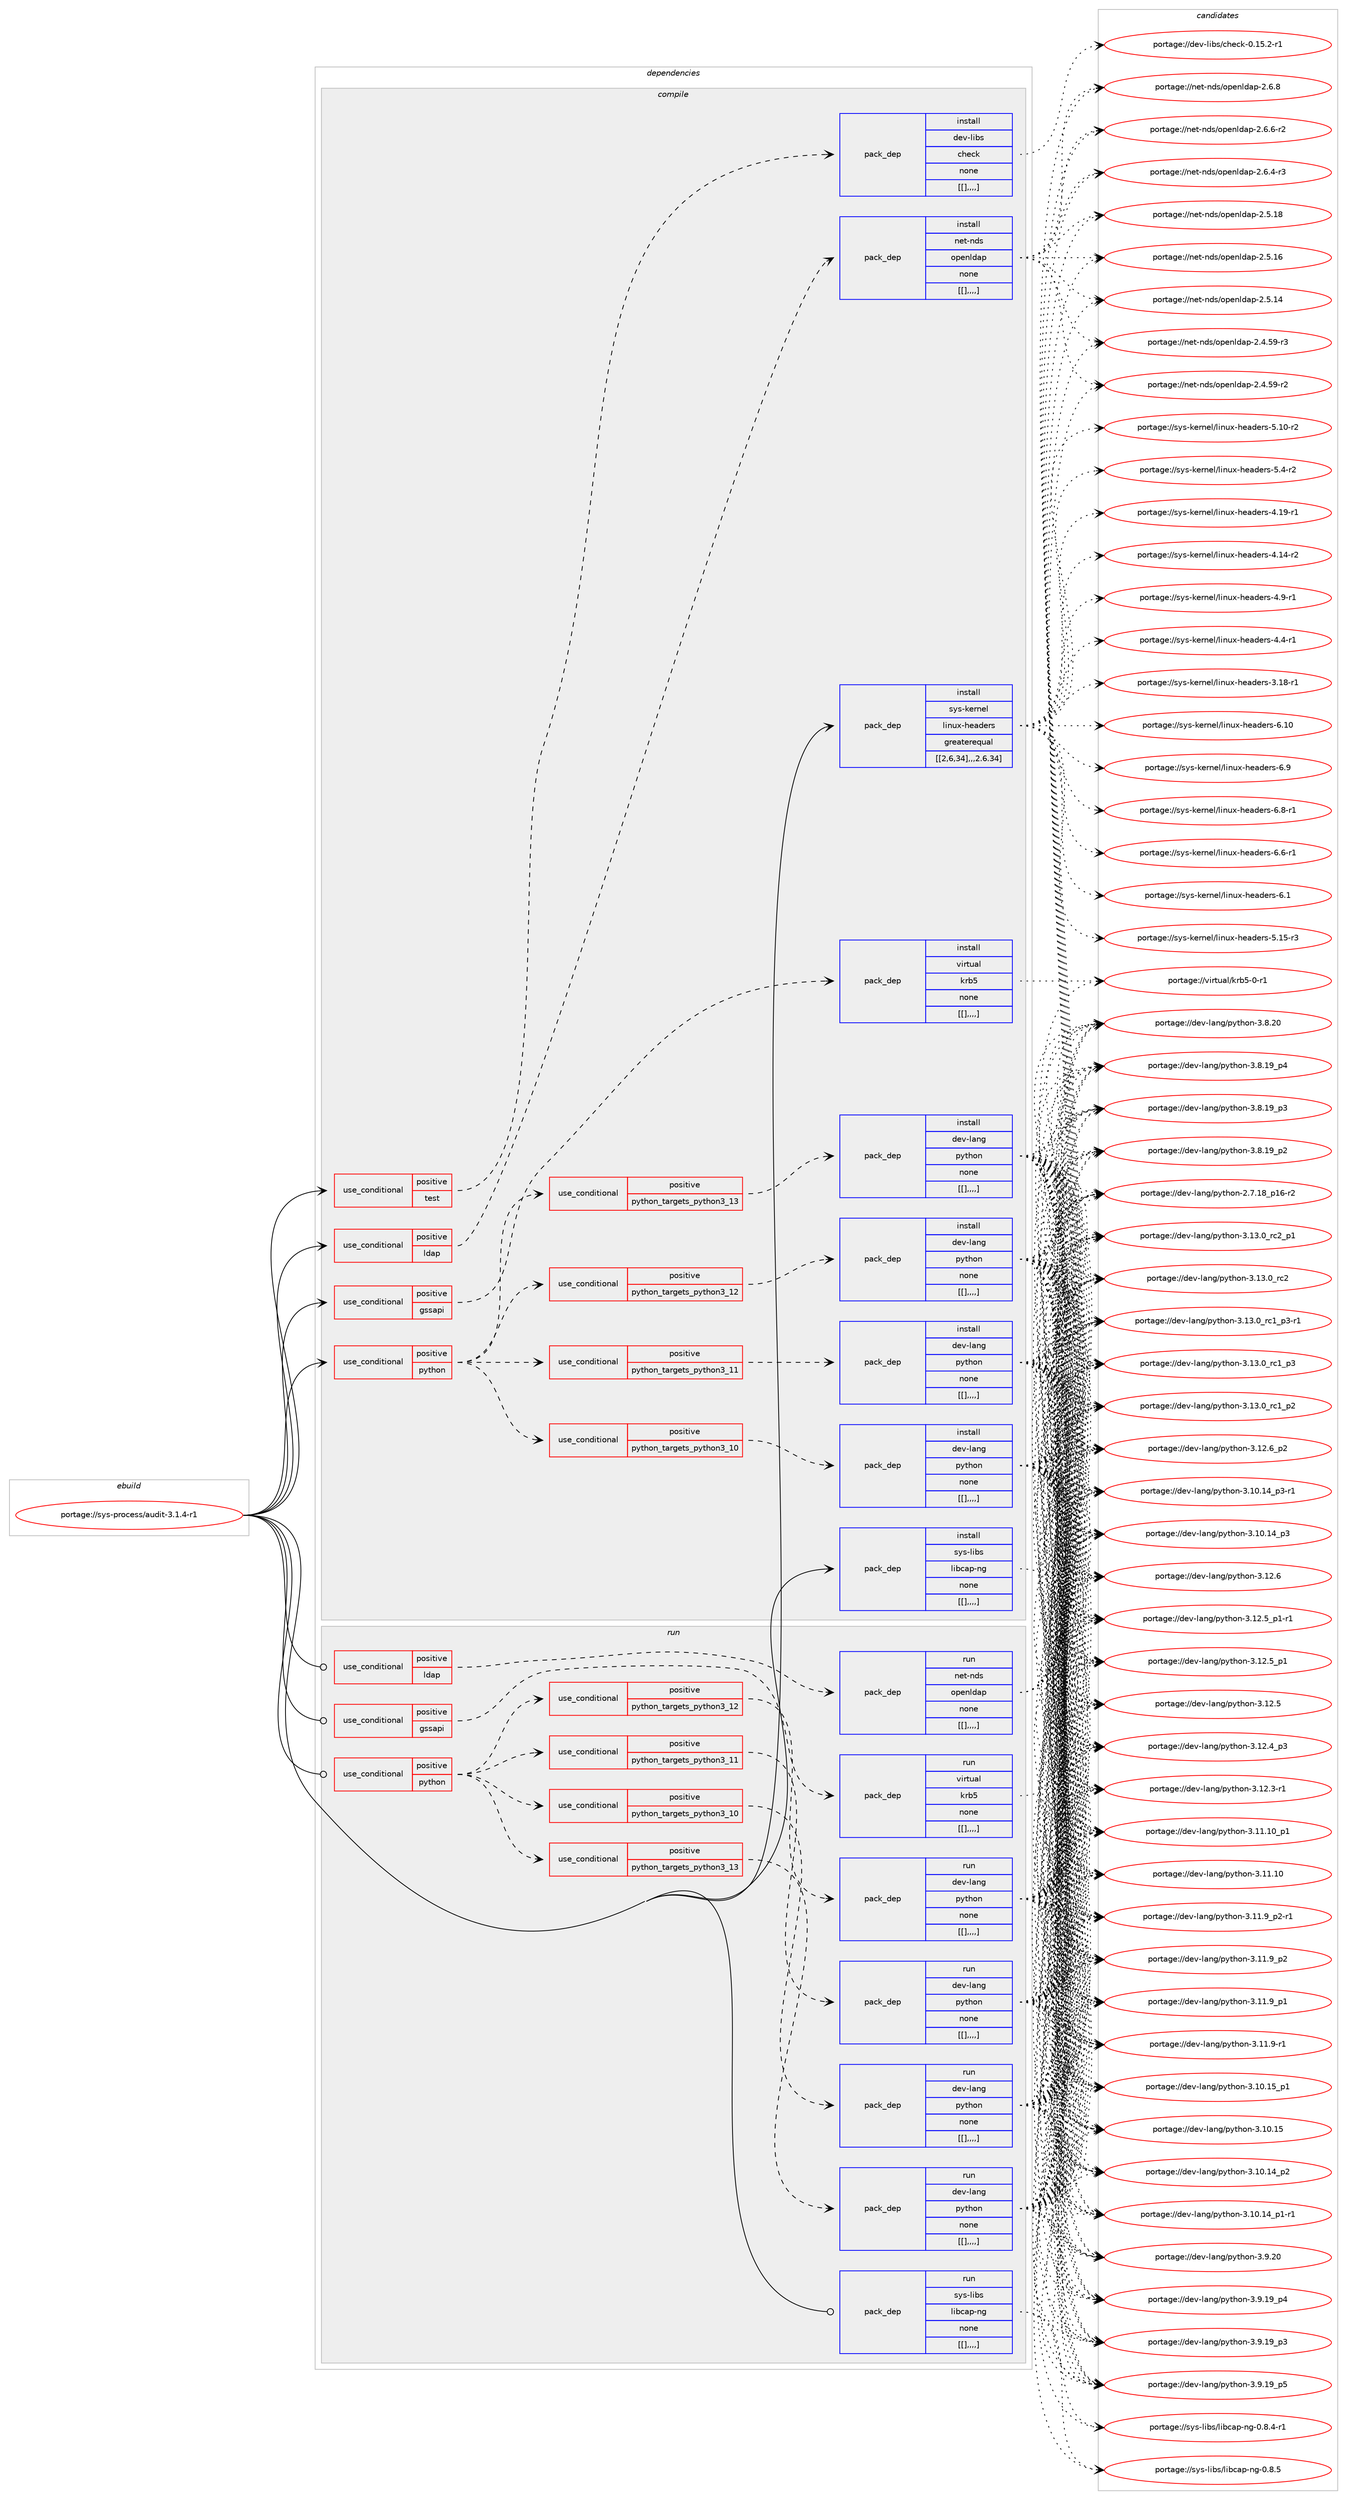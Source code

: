 digraph prolog {

# *************
# Graph options
# *************

newrank=true;
concentrate=true;
compound=true;
graph [rankdir=LR,fontname=Helvetica,fontsize=10,ranksep=1.5];#, ranksep=2.5, nodesep=0.2];
edge  [arrowhead=vee];
node  [fontname=Helvetica,fontsize=10];

# **********
# The ebuild
# **********

subgraph cluster_leftcol {
color=gray;
label=<<i>ebuild</i>>;
id [label="portage://sys-process/audit-3.1.4-r1", color=red, width=4, href="../sys-process/audit-3.1.4-r1.svg"];
}

# ****************
# The dependencies
# ****************

subgraph cluster_midcol {
color=gray;
label=<<i>dependencies</i>>;
subgraph cluster_compile {
fillcolor="#eeeeee";
style=filled;
label=<<i>compile</i>>;
subgraph cond10654 {
dependency28638 [label=<<TABLE BORDER="0" CELLBORDER="1" CELLSPACING="0" CELLPADDING="4"><TR><TD ROWSPAN="3" CELLPADDING="10">use_conditional</TD></TR><TR><TD>positive</TD></TR><TR><TD>gssapi</TD></TR></TABLE>>, shape=none, color=red];
subgraph pack17906 {
dependency28639 [label=<<TABLE BORDER="0" CELLBORDER="1" CELLSPACING="0" CELLPADDING="4" WIDTH="220"><TR><TD ROWSPAN="6" CELLPADDING="30">pack_dep</TD></TR><TR><TD WIDTH="110">install</TD></TR><TR><TD>virtual</TD></TR><TR><TD>krb5</TD></TR><TR><TD>none</TD></TR><TR><TD>[[],,,,]</TD></TR></TABLE>>, shape=none, color=blue];
}
dependency28638:e -> dependency28639:w [weight=20,style="dashed",arrowhead="vee"];
}
id:e -> dependency28638:w [weight=20,style="solid",arrowhead="vee"];
subgraph cond10655 {
dependency28640 [label=<<TABLE BORDER="0" CELLBORDER="1" CELLSPACING="0" CELLPADDING="4"><TR><TD ROWSPAN="3" CELLPADDING="10">use_conditional</TD></TR><TR><TD>positive</TD></TR><TR><TD>ldap</TD></TR></TABLE>>, shape=none, color=red];
subgraph pack17907 {
dependency28641 [label=<<TABLE BORDER="0" CELLBORDER="1" CELLSPACING="0" CELLPADDING="4" WIDTH="220"><TR><TD ROWSPAN="6" CELLPADDING="30">pack_dep</TD></TR><TR><TD WIDTH="110">install</TD></TR><TR><TD>net-nds</TD></TR><TR><TD>openldap</TD></TR><TR><TD>none</TD></TR><TR><TD>[[],,,,]</TD></TR></TABLE>>, shape=none, color=blue];
}
dependency28640:e -> dependency28641:w [weight=20,style="dashed",arrowhead="vee"];
}
id:e -> dependency28640:w [weight=20,style="solid",arrowhead="vee"];
subgraph cond10656 {
dependency28642 [label=<<TABLE BORDER="0" CELLBORDER="1" CELLSPACING="0" CELLPADDING="4"><TR><TD ROWSPAN="3" CELLPADDING="10">use_conditional</TD></TR><TR><TD>positive</TD></TR><TR><TD>python</TD></TR></TABLE>>, shape=none, color=red];
subgraph cond10657 {
dependency28643 [label=<<TABLE BORDER="0" CELLBORDER="1" CELLSPACING="0" CELLPADDING="4"><TR><TD ROWSPAN="3" CELLPADDING="10">use_conditional</TD></TR><TR><TD>positive</TD></TR><TR><TD>python_targets_python3_10</TD></TR></TABLE>>, shape=none, color=red];
subgraph pack17908 {
dependency28644 [label=<<TABLE BORDER="0" CELLBORDER="1" CELLSPACING="0" CELLPADDING="4" WIDTH="220"><TR><TD ROWSPAN="6" CELLPADDING="30">pack_dep</TD></TR><TR><TD WIDTH="110">install</TD></TR><TR><TD>dev-lang</TD></TR><TR><TD>python</TD></TR><TR><TD>none</TD></TR><TR><TD>[[],,,,]</TD></TR></TABLE>>, shape=none, color=blue];
}
dependency28643:e -> dependency28644:w [weight=20,style="dashed",arrowhead="vee"];
}
dependency28642:e -> dependency28643:w [weight=20,style="dashed",arrowhead="vee"];
subgraph cond10658 {
dependency28645 [label=<<TABLE BORDER="0" CELLBORDER="1" CELLSPACING="0" CELLPADDING="4"><TR><TD ROWSPAN="3" CELLPADDING="10">use_conditional</TD></TR><TR><TD>positive</TD></TR><TR><TD>python_targets_python3_11</TD></TR></TABLE>>, shape=none, color=red];
subgraph pack17909 {
dependency28646 [label=<<TABLE BORDER="0" CELLBORDER="1" CELLSPACING="0" CELLPADDING="4" WIDTH="220"><TR><TD ROWSPAN="6" CELLPADDING="30">pack_dep</TD></TR><TR><TD WIDTH="110">install</TD></TR><TR><TD>dev-lang</TD></TR><TR><TD>python</TD></TR><TR><TD>none</TD></TR><TR><TD>[[],,,,]</TD></TR></TABLE>>, shape=none, color=blue];
}
dependency28645:e -> dependency28646:w [weight=20,style="dashed",arrowhead="vee"];
}
dependency28642:e -> dependency28645:w [weight=20,style="dashed",arrowhead="vee"];
subgraph cond10659 {
dependency28647 [label=<<TABLE BORDER="0" CELLBORDER="1" CELLSPACING="0" CELLPADDING="4"><TR><TD ROWSPAN="3" CELLPADDING="10">use_conditional</TD></TR><TR><TD>positive</TD></TR><TR><TD>python_targets_python3_12</TD></TR></TABLE>>, shape=none, color=red];
subgraph pack17910 {
dependency28648 [label=<<TABLE BORDER="0" CELLBORDER="1" CELLSPACING="0" CELLPADDING="4" WIDTH="220"><TR><TD ROWSPAN="6" CELLPADDING="30">pack_dep</TD></TR><TR><TD WIDTH="110">install</TD></TR><TR><TD>dev-lang</TD></TR><TR><TD>python</TD></TR><TR><TD>none</TD></TR><TR><TD>[[],,,,]</TD></TR></TABLE>>, shape=none, color=blue];
}
dependency28647:e -> dependency28648:w [weight=20,style="dashed",arrowhead="vee"];
}
dependency28642:e -> dependency28647:w [weight=20,style="dashed",arrowhead="vee"];
subgraph cond10660 {
dependency28649 [label=<<TABLE BORDER="0" CELLBORDER="1" CELLSPACING="0" CELLPADDING="4"><TR><TD ROWSPAN="3" CELLPADDING="10">use_conditional</TD></TR><TR><TD>positive</TD></TR><TR><TD>python_targets_python3_13</TD></TR></TABLE>>, shape=none, color=red];
subgraph pack17911 {
dependency28650 [label=<<TABLE BORDER="0" CELLBORDER="1" CELLSPACING="0" CELLPADDING="4" WIDTH="220"><TR><TD ROWSPAN="6" CELLPADDING="30">pack_dep</TD></TR><TR><TD WIDTH="110">install</TD></TR><TR><TD>dev-lang</TD></TR><TR><TD>python</TD></TR><TR><TD>none</TD></TR><TR><TD>[[],,,,]</TD></TR></TABLE>>, shape=none, color=blue];
}
dependency28649:e -> dependency28650:w [weight=20,style="dashed",arrowhead="vee"];
}
dependency28642:e -> dependency28649:w [weight=20,style="dashed",arrowhead="vee"];
}
id:e -> dependency28642:w [weight=20,style="solid",arrowhead="vee"];
subgraph cond10661 {
dependency28651 [label=<<TABLE BORDER="0" CELLBORDER="1" CELLSPACING="0" CELLPADDING="4"><TR><TD ROWSPAN="3" CELLPADDING="10">use_conditional</TD></TR><TR><TD>positive</TD></TR><TR><TD>test</TD></TR></TABLE>>, shape=none, color=red];
subgraph pack17912 {
dependency28652 [label=<<TABLE BORDER="0" CELLBORDER="1" CELLSPACING="0" CELLPADDING="4" WIDTH="220"><TR><TD ROWSPAN="6" CELLPADDING="30">pack_dep</TD></TR><TR><TD WIDTH="110">install</TD></TR><TR><TD>dev-libs</TD></TR><TR><TD>check</TD></TR><TR><TD>none</TD></TR><TR><TD>[[],,,,]</TD></TR></TABLE>>, shape=none, color=blue];
}
dependency28651:e -> dependency28652:w [weight=20,style="dashed",arrowhead="vee"];
}
id:e -> dependency28651:w [weight=20,style="solid",arrowhead="vee"];
subgraph pack17913 {
dependency28653 [label=<<TABLE BORDER="0" CELLBORDER="1" CELLSPACING="0" CELLPADDING="4" WIDTH="220"><TR><TD ROWSPAN="6" CELLPADDING="30">pack_dep</TD></TR><TR><TD WIDTH="110">install</TD></TR><TR><TD>sys-kernel</TD></TR><TR><TD>linux-headers</TD></TR><TR><TD>greaterequal</TD></TR><TR><TD>[[2,6,34],,,2.6.34]</TD></TR></TABLE>>, shape=none, color=blue];
}
id:e -> dependency28653:w [weight=20,style="solid",arrowhead="vee"];
subgraph pack17914 {
dependency28654 [label=<<TABLE BORDER="0" CELLBORDER="1" CELLSPACING="0" CELLPADDING="4" WIDTH="220"><TR><TD ROWSPAN="6" CELLPADDING="30">pack_dep</TD></TR><TR><TD WIDTH="110">install</TD></TR><TR><TD>sys-libs</TD></TR><TR><TD>libcap-ng</TD></TR><TR><TD>none</TD></TR><TR><TD>[[],,,,]</TD></TR></TABLE>>, shape=none, color=blue];
}
id:e -> dependency28654:w [weight=20,style="solid",arrowhead="vee"];
}
subgraph cluster_compileandrun {
fillcolor="#eeeeee";
style=filled;
label=<<i>compile and run</i>>;
}
subgraph cluster_run {
fillcolor="#eeeeee";
style=filled;
label=<<i>run</i>>;
subgraph cond10662 {
dependency28655 [label=<<TABLE BORDER="0" CELLBORDER="1" CELLSPACING="0" CELLPADDING="4"><TR><TD ROWSPAN="3" CELLPADDING="10">use_conditional</TD></TR><TR><TD>positive</TD></TR><TR><TD>gssapi</TD></TR></TABLE>>, shape=none, color=red];
subgraph pack17915 {
dependency28656 [label=<<TABLE BORDER="0" CELLBORDER="1" CELLSPACING="0" CELLPADDING="4" WIDTH="220"><TR><TD ROWSPAN="6" CELLPADDING="30">pack_dep</TD></TR><TR><TD WIDTH="110">run</TD></TR><TR><TD>virtual</TD></TR><TR><TD>krb5</TD></TR><TR><TD>none</TD></TR><TR><TD>[[],,,,]</TD></TR></TABLE>>, shape=none, color=blue];
}
dependency28655:e -> dependency28656:w [weight=20,style="dashed",arrowhead="vee"];
}
id:e -> dependency28655:w [weight=20,style="solid",arrowhead="odot"];
subgraph cond10663 {
dependency28657 [label=<<TABLE BORDER="0" CELLBORDER="1" CELLSPACING="0" CELLPADDING="4"><TR><TD ROWSPAN="3" CELLPADDING="10">use_conditional</TD></TR><TR><TD>positive</TD></TR><TR><TD>ldap</TD></TR></TABLE>>, shape=none, color=red];
subgraph pack17916 {
dependency28658 [label=<<TABLE BORDER="0" CELLBORDER="1" CELLSPACING="0" CELLPADDING="4" WIDTH="220"><TR><TD ROWSPAN="6" CELLPADDING="30">pack_dep</TD></TR><TR><TD WIDTH="110">run</TD></TR><TR><TD>net-nds</TD></TR><TR><TD>openldap</TD></TR><TR><TD>none</TD></TR><TR><TD>[[],,,,]</TD></TR></TABLE>>, shape=none, color=blue];
}
dependency28657:e -> dependency28658:w [weight=20,style="dashed",arrowhead="vee"];
}
id:e -> dependency28657:w [weight=20,style="solid",arrowhead="odot"];
subgraph cond10664 {
dependency28659 [label=<<TABLE BORDER="0" CELLBORDER="1" CELLSPACING="0" CELLPADDING="4"><TR><TD ROWSPAN="3" CELLPADDING="10">use_conditional</TD></TR><TR><TD>positive</TD></TR><TR><TD>python</TD></TR></TABLE>>, shape=none, color=red];
subgraph cond10665 {
dependency28660 [label=<<TABLE BORDER="0" CELLBORDER="1" CELLSPACING="0" CELLPADDING="4"><TR><TD ROWSPAN="3" CELLPADDING="10">use_conditional</TD></TR><TR><TD>positive</TD></TR><TR><TD>python_targets_python3_10</TD></TR></TABLE>>, shape=none, color=red];
subgraph pack17917 {
dependency28661 [label=<<TABLE BORDER="0" CELLBORDER="1" CELLSPACING="0" CELLPADDING="4" WIDTH="220"><TR><TD ROWSPAN="6" CELLPADDING="30">pack_dep</TD></TR><TR><TD WIDTH="110">run</TD></TR><TR><TD>dev-lang</TD></TR><TR><TD>python</TD></TR><TR><TD>none</TD></TR><TR><TD>[[],,,,]</TD></TR></TABLE>>, shape=none, color=blue];
}
dependency28660:e -> dependency28661:w [weight=20,style="dashed",arrowhead="vee"];
}
dependency28659:e -> dependency28660:w [weight=20,style="dashed",arrowhead="vee"];
subgraph cond10666 {
dependency28662 [label=<<TABLE BORDER="0" CELLBORDER="1" CELLSPACING="0" CELLPADDING="4"><TR><TD ROWSPAN="3" CELLPADDING="10">use_conditional</TD></TR><TR><TD>positive</TD></TR><TR><TD>python_targets_python3_11</TD></TR></TABLE>>, shape=none, color=red];
subgraph pack17918 {
dependency28663 [label=<<TABLE BORDER="0" CELLBORDER="1" CELLSPACING="0" CELLPADDING="4" WIDTH="220"><TR><TD ROWSPAN="6" CELLPADDING="30">pack_dep</TD></TR><TR><TD WIDTH="110">run</TD></TR><TR><TD>dev-lang</TD></TR><TR><TD>python</TD></TR><TR><TD>none</TD></TR><TR><TD>[[],,,,]</TD></TR></TABLE>>, shape=none, color=blue];
}
dependency28662:e -> dependency28663:w [weight=20,style="dashed",arrowhead="vee"];
}
dependency28659:e -> dependency28662:w [weight=20,style="dashed",arrowhead="vee"];
subgraph cond10667 {
dependency28664 [label=<<TABLE BORDER="0" CELLBORDER="1" CELLSPACING="0" CELLPADDING="4"><TR><TD ROWSPAN="3" CELLPADDING="10">use_conditional</TD></TR><TR><TD>positive</TD></TR><TR><TD>python_targets_python3_12</TD></TR></TABLE>>, shape=none, color=red];
subgraph pack17919 {
dependency28665 [label=<<TABLE BORDER="0" CELLBORDER="1" CELLSPACING="0" CELLPADDING="4" WIDTH="220"><TR><TD ROWSPAN="6" CELLPADDING="30">pack_dep</TD></TR><TR><TD WIDTH="110">run</TD></TR><TR><TD>dev-lang</TD></TR><TR><TD>python</TD></TR><TR><TD>none</TD></TR><TR><TD>[[],,,,]</TD></TR></TABLE>>, shape=none, color=blue];
}
dependency28664:e -> dependency28665:w [weight=20,style="dashed",arrowhead="vee"];
}
dependency28659:e -> dependency28664:w [weight=20,style="dashed",arrowhead="vee"];
subgraph cond10668 {
dependency28666 [label=<<TABLE BORDER="0" CELLBORDER="1" CELLSPACING="0" CELLPADDING="4"><TR><TD ROWSPAN="3" CELLPADDING="10">use_conditional</TD></TR><TR><TD>positive</TD></TR><TR><TD>python_targets_python3_13</TD></TR></TABLE>>, shape=none, color=red];
subgraph pack17920 {
dependency28667 [label=<<TABLE BORDER="0" CELLBORDER="1" CELLSPACING="0" CELLPADDING="4" WIDTH="220"><TR><TD ROWSPAN="6" CELLPADDING="30">pack_dep</TD></TR><TR><TD WIDTH="110">run</TD></TR><TR><TD>dev-lang</TD></TR><TR><TD>python</TD></TR><TR><TD>none</TD></TR><TR><TD>[[],,,,]</TD></TR></TABLE>>, shape=none, color=blue];
}
dependency28666:e -> dependency28667:w [weight=20,style="dashed",arrowhead="vee"];
}
dependency28659:e -> dependency28666:w [weight=20,style="dashed",arrowhead="vee"];
}
id:e -> dependency28659:w [weight=20,style="solid",arrowhead="odot"];
subgraph pack17921 {
dependency28668 [label=<<TABLE BORDER="0" CELLBORDER="1" CELLSPACING="0" CELLPADDING="4" WIDTH="220"><TR><TD ROWSPAN="6" CELLPADDING="30">pack_dep</TD></TR><TR><TD WIDTH="110">run</TD></TR><TR><TD>sys-libs</TD></TR><TR><TD>libcap-ng</TD></TR><TR><TD>none</TD></TR><TR><TD>[[],,,,]</TD></TR></TABLE>>, shape=none, color=blue];
}
id:e -> dependency28668:w [weight=20,style="solid",arrowhead="odot"];
}
}

# **************
# The candidates
# **************

subgraph cluster_choices {
rank=same;
color=gray;
label=<<i>candidates</i>>;

subgraph choice17906 {
color=black;
nodesep=1;
choice1181051141161179710847107114985345484511449 [label="portage://virtual/krb5-0-r1", color=red, width=4,href="../virtual/krb5-0-r1.svg"];
dependency28639:e -> choice1181051141161179710847107114985345484511449:w [style=dotted,weight="100"];
}
subgraph choice17907 {
color=black;
nodesep=1;
choice110101116451101001154711111210111010810097112455046544656 [label="portage://net-nds/openldap-2.6.8", color=red, width=4,href="../net-nds/openldap-2.6.8.svg"];
choice1101011164511010011547111112101110108100971124550465446544511450 [label="portage://net-nds/openldap-2.6.6-r2", color=red, width=4,href="../net-nds/openldap-2.6.6-r2.svg"];
choice1101011164511010011547111112101110108100971124550465446524511451 [label="portage://net-nds/openldap-2.6.4-r3", color=red, width=4,href="../net-nds/openldap-2.6.4-r3.svg"];
choice11010111645110100115471111121011101081009711245504653464956 [label="portage://net-nds/openldap-2.5.18", color=red, width=4,href="../net-nds/openldap-2.5.18.svg"];
choice11010111645110100115471111121011101081009711245504653464954 [label="portage://net-nds/openldap-2.5.16", color=red, width=4,href="../net-nds/openldap-2.5.16.svg"];
choice11010111645110100115471111121011101081009711245504653464952 [label="portage://net-nds/openldap-2.5.14", color=red, width=4,href="../net-nds/openldap-2.5.14.svg"];
choice110101116451101001154711111210111010810097112455046524653574511451 [label="portage://net-nds/openldap-2.4.59-r3", color=red, width=4,href="../net-nds/openldap-2.4.59-r3.svg"];
choice110101116451101001154711111210111010810097112455046524653574511450 [label="portage://net-nds/openldap-2.4.59-r2", color=red, width=4,href="../net-nds/openldap-2.4.59-r2.svg"];
dependency28641:e -> choice110101116451101001154711111210111010810097112455046544656:w [style=dotted,weight="100"];
dependency28641:e -> choice1101011164511010011547111112101110108100971124550465446544511450:w [style=dotted,weight="100"];
dependency28641:e -> choice1101011164511010011547111112101110108100971124550465446524511451:w [style=dotted,weight="100"];
dependency28641:e -> choice11010111645110100115471111121011101081009711245504653464956:w [style=dotted,weight="100"];
dependency28641:e -> choice11010111645110100115471111121011101081009711245504653464954:w [style=dotted,weight="100"];
dependency28641:e -> choice11010111645110100115471111121011101081009711245504653464952:w [style=dotted,weight="100"];
dependency28641:e -> choice110101116451101001154711111210111010810097112455046524653574511451:w [style=dotted,weight="100"];
dependency28641:e -> choice110101116451101001154711111210111010810097112455046524653574511450:w [style=dotted,weight="100"];
}
subgraph choice17908 {
color=black;
nodesep=1;
choice100101118451089711010347112121116104111110455146495146489511499509511249 [label="portage://dev-lang/python-3.13.0_rc2_p1", color=red, width=4,href="../dev-lang/python-3.13.0_rc2_p1.svg"];
choice10010111845108971101034711212111610411111045514649514648951149950 [label="portage://dev-lang/python-3.13.0_rc2", color=red, width=4,href="../dev-lang/python-3.13.0_rc2.svg"];
choice1001011184510897110103471121211161041111104551464951464895114994995112514511449 [label="portage://dev-lang/python-3.13.0_rc1_p3-r1", color=red, width=4,href="../dev-lang/python-3.13.0_rc1_p3-r1.svg"];
choice100101118451089711010347112121116104111110455146495146489511499499511251 [label="portage://dev-lang/python-3.13.0_rc1_p3", color=red, width=4,href="../dev-lang/python-3.13.0_rc1_p3.svg"];
choice100101118451089711010347112121116104111110455146495146489511499499511250 [label="portage://dev-lang/python-3.13.0_rc1_p2", color=red, width=4,href="../dev-lang/python-3.13.0_rc1_p2.svg"];
choice100101118451089711010347112121116104111110455146495046549511250 [label="portage://dev-lang/python-3.12.6_p2", color=red, width=4,href="../dev-lang/python-3.12.6_p2.svg"];
choice10010111845108971101034711212111610411111045514649504654 [label="portage://dev-lang/python-3.12.6", color=red, width=4,href="../dev-lang/python-3.12.6.svg"];
choice1001011184510897110103471121211161041111104551464950465395112494511449 [label="portage://dev-lang/python-3.12.5_p1-r1", color=red, width=4,href="../dev-lang/python-3.12.5_p1-r1.svg"];
choice100101118451089711010347112121116104111110455146495046539511249 [label="portage://dev-lang/python-3.12.5_p1", color=red, width=4,href="../dev-lang/python-3.12.5_p1.svg"];
choice10010111845108971101034711212111610411111045514649504653 [label="portage://dev-lang/python-3.12.5", color=red, width=4,href="../dev-lang/python-3.12.5.svg"];
choice100101118451089711010347112121116104111110455146495046529511251 [label="portage://dev-lang/python-3.12.4_p3", color=red, width=4,href="../dev-lang/python-3.12.4_p3.svg"];
choice100101118451089711010347112121116104111110455146495046514511449 [label="portage://dev-lang/python-3.12.3-r1", color=red, width=4,href="../dev-lang/python-3.12.3-r1.svg"];
choice10010111845108971101034711212111610411111045514649494649489511249 [label="portage://dev-lang/python-3.11.10_p1", color=red, width=4,href="../dev-lang/python-3.11.10_p1.svg"];
choice1001011184510897110103471121211161041111104551464949464948 [label="portage://dev-lang/python-3.11.10", color=red, width=4,href="../dev-lang/python-3.11.10.svg"];
choice1001011184510897110103471121211161041111104551464949465795112504511449 [label="portage://dev-lang/python-3.11.9_p2-r1", color=red, width=4,href="../dev-lang/python-3.11.9_p2-r1.svg"];
choice100101118451089711010347112121116104111110455146494946579511250 [label="portage://dev-lang/python-3.11.9_p2", color=red, width=4,href="../dev-lang/python-3.11.9_p2.svg"];
choice100101118451089711010347112121116104111110455146494946579511249 [label="portage://dev-lang/python-3.11.9_p1", color=red, width=4,href="../dev-lang/python-3.11.9_p1.svg"];
choice100101118451089711010347112121116104111110455146494946574511449 [label="portage://dev-lang/python-3.11.9-r1", color=red, width=4,href="../dev-lang/python-3.11.9-r1.svg"];
choice10010111845108971101034711212111610411111045514649484649539511249 [label="portage://dev-lang/python-3.10.15_p1", color=red, width=4,href="../dev-lang/python-3.10.15_p1.svg"];
choice1001011184510897110103471121211161041111104551464948464953 [label="portage://dev-lang/python-3.10.15", color=red, width=4,href="../dev-lang/python-3.10.15.svg"];
choice100101118451089711010347112121116104111110455146494846495295112514511449 [label="portage://dev-lang/python-3.10.14_p3-r1", color=red, width=4,href="../dev-lang/python-3.10.14_p3-r1.svg"];
choice10010111845108971101034711212111610411111045514649484649529511251 [label="portage://dev-lang/python-3.10.14_p3", color=red, width=4,href="../dev-lang/python-3.10.14_p3.svg"];
choice10010111845108971101034711212111610411111045514649484649529511250 [label="portage://dev-lang/python-3.10.14_p2", color=red, width=4,href="../dev-lang/python-3.10.14_p2.svg"];
choice100101118451089711010347112121116104111110455146494846495295112494511449 [label="portage://dev-lang/python-3.10.14_p1-r1", color=red, width=4,href="../dev-lang/python-3.10.14_p1-r1.svg"];
choice10010111845108971101034711212111610411111045514657465048 [label="portage://dev-lang/python-3.9.20", color=red, width=4,href="../dev-lang/python-3.9.20.svg"];
choice100101118451089711010347112121116104111110455146574649579511253 [label="portage://dev-lang/python-3.9.19_p5", color=red, width=4,href="../dev-lang/python-3.9.19_p5.svg"];
choice100101118451089711010347112121116104111110455146574649579511252 [label="portage://dev-lang/python-3.9.19_p4", color=red, width=4,href="../dev-lang/python-3.9.19_p4.svg"];
choice100101118451089711010347112121116104111110455146574649579511251 [label="portage://dev-lang/python-3.9.19_p3", color=red, width=4,href="../dev-lang/python-3.9.19_p3.svg"];
choice10010111845108971101034711212111610411111045514656465048 [label="portage://dev-lang/python-3.8.20", color=red, width=4,href="../dev-lang/python-3.8.20.svg"];
choice100101118451089711010347112121116104111110455146564649579511252 [label="portage://dev-lang/python-3.8.19_p4", color=red, width=4,href="../dev-lang/python-3.8.19_p4.svg"];
choice100101118451089711010347112121116104111110455146564649579511251 [label="portage://dev-lang/python-3.8.19_p3", color=red, width=4,href="../dev-lang/python-3.8.19_p3.svg"];
choice100101118451089711010347112121116104111110455146564649579511250 [label="portage://dev-lang/python-3.8.19_p2", color=red, width=4,href="../dev-lang/python-3.8.19_p2.svg"];
choice100101118451089711010347112121116104111110455046554649569511249544511450 [label="portage://dev-lang/python-2.7.18_p16-r2", color=red, width=4,href="../dev-lang/python-2.7.18_p16-r2.svg"];
dependency28644:e -> choice100101118451089711010347112121116104111110455146495146489511499509511249:w [style=dotted,weight="100"];
dependency28644:e -> choice10010111845108971101034711212111610411111045514649514648951149950:w [style=dotted,weight="100"];
dependency28644:e -> choice1001011184510897110103471121211161041111104551464951464895114994995112514511449:w [style=dotted,weight="100"];
dependency28644:e -> choice100101118451089711010347112121116104111110455146495146489511499499511251:w [style=dotted,weight="100"];
dependency28644:e -> choice100101118451089711010347112121116104111110455146495146489511499499511250:w [style=dotted,weight="100"];
dependency28644:e -> choice100101118451089711010347112121116104111110455146495046549511250:w [style=dotted,weight="100"];
dependency28644:e -> choice10010111845108971101034711212111610411111045514649504654:w [style=dotted,weight="100"];
dependency28644:e -> choice1001011184510897110103471121211161041111104551464950465395112494511449:w [style=dotted,weight="100"];
dependency28644:e -> choice100101118451089711010347112121116104111110455146495046539511249:w [style=dotted,weight="100"];
dependency28644:e -> choice10010111845108971101034711212111610411111045514649504653:w [style=dotted,weight="100"];
dependency28644:e -> choice100101118451089711010347112121116104111110455146495046529511251:w [style=dotted,weight="100"];
dependency28644:e -> choice100101118451089711010347112121116104111110455146495046514511449:w [style=dotted,weight="100"];
dependency28644:e -> choice10010111845108971101034711212111610411111045514649494649489511249:w [style=dotted,weight="100"];
dependency28644:e -> choice1001011184510897110103471121211161041111104551464949464948:w [style=dotted,weight="100"];
dependency28644:e -> choice1001011184510897110103471121211161041111104551464949465795112504511449:w [style=dotted,weight="100"];
dependency28644:e -> choice100101118451089711010347112121116104111110455146494946579511250:w [style=dotted,weight="100"];
dependency28644:e -> choice100101118451089711010347112121116104111110455146494946579511249:w [style=dotted,weight="100"];
dependency28644:e -> choice100101118451089711010347112121116104111110455146494946574511449:w [style=dotted,weight="100"];
dependency28644:e -> choice10010111845108971101034711212111610411111045514649484649539511249:w [style=dotted,weight="100"];
dependency28644:e -> choice1001011184510897110103471121211161041111104551464948464953:w [style=dotted,weight="100"];
dependency28644:e -> choice100101118451089711010347112121116104111110455146494846495295112514511449:w [style=dotted,weight="100"];
dependency28644:e -> choice10010111845108971101034711212111610411111045514649484649529511251:w [style=dotted,weight="100"];
dependency28644:e -> choice10010111845108971101034711212111610411111045514649484649529511250:w [style=dotted,weight="100"];
dependency28644:e -> choice100101118451089711010347112121116104111110455146494846495295112494511449:w [style=dotted,weight="100"];
dependency28644:e -> choice10010111845108971101034711212111610411111045514657465048:w [style=dotted,weight="100"];
dependency28644:e -> choice100101118451089711010347112121116104111110455146574649579511253:w [style=dotted,weight="100"];
dependency28644:e -> choice100101118451089711010347112121116104111110455146574649579511252:w [style=dotted,weight="100"];
dependency28644:e -> choice100101118451089711010347112121116104111110455146574649579511251:w [style=dotted,weight="100"];
dependency28644:e -> choice10010111845108971101034711212111610411111045514656465048:w [style=dotted,weight="100"];
dependency28644:e -> choice100101118451089711010347112121116104111110455146564649579511252:w [style=dotted,weight="100"];
dependency28644:e -> choice100101118451089711010347112121116104111110455146564649579511251:w [style=dotted,weight="100"];
dependency28644:e -> choice100101118451089711010347112121116104111110455146564649579511250:w [style=dotted,weight="100"];
dependency28644:e -> choice100101118451089711010347112121116104111110455046554649569511249544511450:w [style=dotted,weight="100"];
}
subgraph choice17909 {
color=black;
nodesep=1;
choice100101118451089711010347112121116104111110455146495146489511499509511249 [label="portage://dev-lang/python-3.13.0_rc2_p1", color=red, width=4,href="../dev-lang/python-3.13.0_rc2_p1.svg"];
choice10010111845108971101034711212111610411111045514649514648951149950 [label="portage://dev-lang/python-3.13.0_rc2", color=red, width=4,href="../dev-lang/python-3.13.0_rc2.svg"];
choice1001011184510897110103471121211161041111104551464951464895114994995112514511449 [label="portage://dev-lang/python-3.13.0_rc1_p3-r1", color=red, width=4,href="../dev-lang/python-3.13.0_rc1_p3-r1.svg"];
choice100101118451089711010347112121116104111110455146495146489511499499511251 [label="portage://dev-lang/python-3.13.0_rc1_p3", color=red, width=4,href="../dev-lang/python-3.13.0_rc1_p3.svg"];
choice100101118451089711010347112121116104111110455146495146489511499499511250 [label="portage://dev-lang/python-3.13.0_rc1_p2", color=red, width=4,href="../dev-lang/python-3.13.0_rc1_p2.svg"];
choice100101118451089711010347112121116104111110455146495046549511250 [label="portage://dev-lang/python-3.12.6_p2", color=red, width=4,href="../dev-lang/python-3.12.6_p2.svg"];
choice10010111845108971101034711212111610411111045514649504654 [label="portage://dev-lang/python-3.12.6", color=red, width=4,href="../dev-lang/python-3.12.6.svg"];
choice1001011184510897110103471121211161041111104551464950465395112494511449 [label="portage://dev-lang/python-3.12.5_p1-r1", color=red, width=4,href="../dev-lang/python-3.12.5_p1-r1.svg"];
choice100101118451089711010347112121116104111110455146495046539511249 [label="portage://dev-lang/python-3.12.5_p1", color=red, width=4,href="../dev-lang/python-3.12.5_p1.svg"];
choice10010111845108971101034711212111610411111045514649504653 [label="portage://dev-lang/python-3.12.5", color=red, width=4,href="../dev-lang/python-3.12.5.svg"];
choice100101118451089711010347112121116104111110455146495046529511251 [label="portage://dev-lang/python-3.12.4_p3", color=red, width=4,href="../dev-lang/python-3.12.4_p3.svg"];
choice100101118451089711010347112121116104111110455146495046514511449 [label="portage://dev-lang/python-3.12.3-r1", color=red, width=4,href="../dev-lang/python-3.12.3-r1.svg"];
choice10010111845108971101034711212111610411111045514649494649489511249 [label="portage://dev-lang/python-3.11.10_p1", color=red, width=4,href="../dev-lang/python-3.11.10_p1.svg"];
choice1001011184510897110103471121211161041111104551464949464948 [label="portage://dev-lang/python-3.11.10", color=red, width=4,href="../dev-lang/python-3.11.10.svg"];
choice1001011184510897110103471121211161041111104551464949465795112504511449 [label="portage://dev-lang/python-3.11.9_p2-r1", color=red, width=4,href="../dev-lang/python-3.11.9_p2-r1.svg"];
choice100101118451089711010347112121116104111110455146494946579511250 [label="portage://dev-lang/python-3.11.9_p2", color=red, width=4,href="../dev-lang/python-3.11.9_p2.svg"];
choice100101118451089711010347112121116104111110455146494946579511249 [label="portage://dev-lang/python-3.11.9_p1", color=red, width=4,href="../dev-lang/python-3.11.9_p1.svg"];
choice100101118451089711010347112121116104111110455146494946574511449 [label="portage://dev-lang/python-3.11.9-r1", color=red, width=4,href="../dev-lang/python-3.11.9-r1.svg"];
choice10010111845108971101034711212111610411111045514649484649539511249 [label="portage://dev-lang/python-3.10.15_p1", color=red, width=4,href="../dev-lang/python-3.10.15_p1.svg"];
choice1001011184510897110103471121211161041111104551464948464953 [label="portage://dev-lang/python-3.10.15", color=red, width=4,href="../dev-lang/python-3.10.15.svg"];
choice100101118451089711010347112121116104111110455146494846495295112514511449 [label="portage://dev-lang/python-3.10.14_p3-r1", color=red, width=4,href="../dev-lang/python-3.10.14_p3-r1.svg"];
choice10010111845108971101034711212111610411111045514649484649529511251 [label="portage://dev-lang/python-3.10.14_p3", color=red, width=4,href="../dev-lang/python-3.10.14_p3.svg"];
choice10010111845108971101034711212111610411111045514649484649529511250 [label="portage://dev-lang/python-3.10.14_p2", color=red, width=4,href="../dev-lang/python-3.10.14_p2.svg"];
choice100101118451089711010347112121116104111110455146494846495295112494511449 [label="portage://dev-lang/python-3.10.14_p1-r1", color=red, width=4,href="../dev-lang/python-3.10.14_p1-r1.svg"];
choice10010111845108971101034711212111610411111045514657465048 [label="portage://dev-lang/python-3.9.20", color=red, width=4,href="../dev-lang/python-3.9.20.svg"];
choice100101118451089711010347112121116104111110455146574649579511253 [label="portage://dev-lang/python-3.9.19_p5", color=red, width=4,href="../dev-lang/python-3.9.19_p5.svg"];
choice100101118451089711010347112121116104111110455146574649579511252 [label="portage://dev-lang/python-3.9.19_p4", color=red, width=4,href="../dev-lang/python-3.9.19_p4.svg"];
choice100101118451089711010347112121116104111110455146574649579511251 [label="portage://dev-lang/python-3.9.19_p3", color=red, width=4,href="../dev-lang/python-3.9.19_p3.svg"];
choice10010111845108971101034711212111610411111045514656465048 [label="portage://dev-lang/python-3.8.20", color=red, width=4,href="../dev-lang/python-3.8.20.svg"];
choice100101118451089711010347112121116104111110455146564649579511252 [label="portage://dev-lang/python-3.8.19_p4", color=red, width=4,href="../dev-lang/python-3.8.19_p4.svg"];
choice100101118451089711010347112121116104111110455146564649579511251 [label="portage://dev-lang/python-3.8.19_p3", color=red, width=4,href="../dev-lang/python-3.8.19_p3.svg"];
choice100101118451089711010347112121116104111110455146564649579511250 [label="portage://dev-lang/python-3.8.19_p2", color=red, width=4,href="../dev-lang/python-3.8.19_p2.svg"];
choice100101118451089711010347112121116104111110455046554649569511249544511450 [label="portage://dev-lang/python-2.7.18_p16-r2", color=red, width=4,href="../dev-lang/python-2.7.18_p16-r2.svg"];
dependency28646:e -> choice100101118451089711010347112121116104111110455146495146489511499509511249:w [style=dotted,weight="100"];
dependency28646:e -> choice10010111845108971101034711212111610411111045514649514648951149950:w [style=dotted,weight="100"];
dependency28646:e -> choice1001011184510897110103471121211161041111104551464951464895114994995112514511449:w [style=dotted,weight="100"];
dependency28646:e -> choice100101118451089711010347112121116104111110455146495146489511499499511251:w [style=dotted,weight="100"];
dependency28646:e -> choice100101118451089711010347112121116104111110455146495146489511499499511250:w [style=dotted,weight="100"];
dependency28646:e -> choice100101118451089711010347112121116104111110455146495046549511250:w [style=dotted,weight="100"];
dependency28646:e -> choice10010111845108971101034711212111610411111045514649504654:w [style=dotted,weight="100"];
dependency28646:e -> choice1001011184510897110103471121211161041111104551464950465395112494511449:w [style=dotted,weight="100"];
dependency28646:e -> choice100101118451089711010347112121116104111110455146495046539511249:w [style=dotted,weight="100"];
dependency28646:e -> choice10010111845108971101034711212111610411111045514649504653:w [style=dotted,weight="100"];
dependency28646:e -> choice100101118451089711010347112121116104111110455146495046529511251:w [style=dotted,weight="100"];
dependency28646:e -> choice100101118451089711010347112121116104111110455146495046514511449:w [style=dotted,weight="100"];
dependency28646:e -> choice10010111845108971101034711212111610411111045514649494649489511249:w [style=dotted,weight="100"];
dependency28646:e -> choice1001011184510897110103471121211161041111104551464949464948:w [style=dotted,weight="100"];
dependency28646:e -> choice1001011184510897110103471121211161041111104551464949465795112504511449:w [style=dotted,weight="100"];
dependency28646:e -> choice100101118451089711010347112121116104111110455146494946579511250:w [style=dotted,weight="100"];
dependency28646:e -> choice100101118451089711010347112121116104111110455146494946579511249:w [style=dotted,weight="100"];
dependency28646:e -> choice100101118451089711010347112121116104111110455146494946574511449:w [style=dotted,weight="100"];
dependency28646:e -> choice10010111845108971101034711212111610411111045514649484649539511249:w [style=dotted,weight="100"];
dependency28646:e -> choice1001011184510897110103471121211161041111104551464948464953:w [style=dotted,weight="100"];
dependency28646:e -> choice100101118451089711010347112121116104111110455146494846495295112514511449:w [style=dotted,weight="100"];
dependency28646:e -> choice10010111845108971101034711212111610411111045514649484649529511251:w [style=dotted,weight="100"];
dependency28646:e -> choice10010111845108971101034711212111610411111045514649484649529511250:w [style=dotted,weight="100"];
dependency28646:e -> choice100101118451089711010347112121116104111110455146494846495295112494511449:w [style=dotted,weight="100"];
dependency28646:e -> choice10010111845108971101034711212111610411111045514657465048:w [style=dotted,weight="100"];
dependency28646:e -> choice100101118451089711010347112121116104111110455146574649579511253:w [style=dotted,weight="100"];
dependency28646:e -> choice100101118451089711010347112121116104111110455146574649579511252:w [style=dotted,weight="100"];
dependency28646:e -> choice100101118451089711010347112121116104111110455146574649579511251:w [style=dotted,weight="100"];
dependency28646:e -> choice10010111845108971101034711212111610411111045514656465048:w [style=dotted,weight="100"];
dependency28646:e -> choice100101118451089711010347112121116104111110455146564649579511252:w [style=dotted,weight="100"];
dependency28646:e -> choice100101118451089711010347112121116104111110455146564649579511251:w [style=dotted,weight="100"];
dependency28646:e -> choice100101118451089711010347112121116104111110455146564649579511250:w [style=dotted,weight="100"];
dependency28646:e -> choice100101118451089711010347112121116104111110455046554649569511249544511450:w [style=dotted,weight="100"];
}
subgraph choice17910 {
color=black;
nodesep=1;
choice100101118451089711010347112121116104111110455146495146489511499509511249 [label="portage://dev-lang/python-3.13.0_rc2_p1", color=red, width=4,href="../dev-lang/python-3.13.0_rc2_p1.svg"];
choice10010111845108971101034711212111610411111045514649514648951149950 [label="portage://dev-lang/python-3.13.0_rc2", color=red, width=4,href="../dev-lang/python-3.13.0_rc2.svg"];
choice1001011184510897110103471121211161041111104551464951464895114994995112514511449 [label="portage://dev-lang/python-3.13.0_rc1_p3-r1", color=red, width=4,href="../dev-lang/python-3.13.0_rc1_p3-r1.svg"];
choice100101118451089711010347112121116104111110455146495146489511499499511251 [label="portage://dev-lang/python-3.13.0_rc1_p3", color=red, width=4,href="../dev-lang/python-3.13.0_rc1_p3.svg"];
choice100101118451089711010347112121116104111110455146495146489511499499511250 [label="portage://dev-lang/python-3.13.0_rc1_p2", color=red, width=4,href="../dev-lang/python-3.13.0_rc1_p2.svg"];
choice100101118451089711010347112121116104111110455146495046549511250 [label="portage://dev-lang/python-3.12.6_p2", color=red, width=4,href="../dev-lang/python-3.12.6_p2.svg"];
choice10010111845108971101034711212111610411111045514649504654 [label="portage://dev-lang/python-3.12.6", color=red, width=4,href="../dev-lang/python-3.12.6.svg"];
choice1001011184510897110103471121211161041111104551464950465395112494511449 [label="portage://dev-lang/python-3.12.5_p1-r1", color=red, width=4,href="../dev-lang/python-3.12.5_p1-r1.svg"];
choice100101118451089711010347112121116104111110455146495046539511249 [label="portage://dev-lang/python-3.12.5_p1", color=red, width=4,href="../dev-lang/python-3.12.5_p1.svg"];
choice10010111845108971101034711212111610411111045514649504653 [label="portage://dev-lang/python-3.12.5", color=red, width=4,href="../dev-lang/python-3.12.5.svg"];
choice100101118451089711010347112121116104111110455146495046529511251 [label="portage://dev-lang/python-3.12.4_p3", color=red, width=4,href="../dev-lang/python-3.12.4_p3.svg"];
choice100101118451089711010347112121116104111110455146495046514511449 [label="portage://dev-lang/python-3.12.3-r1", color=red, width=4,href="../dev-lang/python-3.12.3-r1.svg"];
choice10010111845108971101034711212111610411111045514649494649489511249 [label="portage://dev-lang/python-3.11.10_p1", color=red, width=4,href="../dev-lang/python-3.11.10_p1.svg"];
choice1001011184510897110103471121211161041111104551464949464948 [label="portage://dev-lang/python-3.11.10", color=red, width=4,href="../dev-lang/python-3.11.10.svg"];
choice1001011184510897110103471121211161041111104551464949465795112504511449 [label="portage://dev-lang/python-3.11.9_p2-r1", color=red, width=4,href="../dev-lang/python-3.11.9_p2-r1.svg"];
choice100101118451089711010347112121116104111110455146494946579511250 [label="portage://dev-lang/python-3.11.9_p2", color=red, width=4,href="../dev-lang/python-3.11.9_p2.svg"];
choice100101118451089711010347112121116104111110455146494946579511249 [label="portage://dev-lang/python-3.11.9_p1", color=red, width=4,href="../dev-lang/python-3.11.9_p1.svg"];
choice100101118451089711010347112121116104111110455146494946574511449 [label="portage://dev-lang/python-3.11.9-r1", color=red, width=4,href="../dev-lang/python-3.11.9-r1.svg"];
choice10010111845108971101034711212111610411111045514649484649539511249 [label="portage://dev-lang/python-3.10.15_p1", color=red, width=4,href="../dev-lang/python-3.10.15_p1.svg"];
choice1001011184510897110103471121211161041111104551464948464953 [label="portage://dev-lang/python-3.10.15", color=red, width=4,href="../dev-lang/python-3.10.15.svg"];
choice100101118451089711010347112121116104111110455146494846495295112514511449 [label="portage://dev-lang/python-3.10.14_p3-r1", color=red, width=4,href="../dev-lang/python-3.10.14_p3-r1.svg"];
choice10010111845108971101034711212111610411111045514649484649529511251 [label="portage://dev-lang/python-3.10.14_p3", color=red, width=4,href="../dev-lang/python-3.10.14_p3.svg"];
choice10010111845108971101034711212111610411111045514649484649529511250 [label="portage://dev-lang/python-3.10.14_p2", color=red, width=4,href="../dev-lang/python-3.10.14_p2.svg"];
choice100101118451089711010347112121116104111110455146494846495295112494511449 [label="portage://dev-lang/python-3.10.14_p1-r1", color=red, width=4,href="../dev-lang/python-3.10.14_p1-r1.svg"];
choice10010111845108971101034711212111610411111045514657465048 [label="portage://dev-lang/python-3.9.20", color=red, width=4,href="../dev-lang/python-3.9.20.svg"];
choice100101118451089711010347112121116104111110455146574649579511253 [label="portage://dev-lang/python-3.9.19_p5", color=red, width=4,href="../dev-lang/python-3.9.19_p5.svg"];
choice100101118451089711010347112121116104111110455146574649579511252 [label="portage://dev-lang/python-3.9.19_p4", color=red, width=4,href="../dev-lang/python-3.9.19_p4.svg"];
choice100101118451089711010347112121116104111110455146574649579511251 [label="portage://dev-lang/python-3.9.19_p3", color=red, width=4,href="../dev-lang/python-3.9.19_p3.svg"];
choice10010111845108971101034711212111610411111045514656465048 [label="portage://dev-lang/python-3.8.20", color=red, width=4,href="../dev-lang/python-3.8.20.svg"];
choice100101118451089711010347112121116104111110455146564649579511252 [label="portage://dev-lang/python-3.8.19_p4", color=red, width=4,href="../dev-lang/python-3.8.19_p4.svg"];
choice100101118451089711010347112121116104111110455146564649579511251 [label="portage://dev-lang/python-3.8.19_p3", color=red, width=4,href="../dev-lang/python-3.8.19_p3.svg"];
choice100101118451089711010347112121116104111110455146564649579511250 [label="portage://dev-lang/python-3.8.19_p2", color=red, width=4,href="../dev-lang/python-3.8.19_p2.svg"];
choice100101118451089711010347112121116104111110455046554649569511249544511450 [label="portage://dev-lang/python-2.7.18_p16-r2", color=red, width=4,href="../dev-lang/python-2.7.18_p16-r2.svg"];
dependency28648:e -> choice100101118451089711010347112121116104111110455146495146489511499509511249:w [style=dotted,weight="100"];
dependency28648:e -> choice10010111845108971101034711212111610411111045514649514648951149950:w [style=dotted,weight="100"];
dependency28648:e -> choice1001011184510897110103471121211161041111104551464951464895114994995112514511449:w [style=dotted,weight="100"];
dependency28648:e -> choice100101118451089711010347112121116104111110455146495146489511499499511251:w [style=dotted,weight="100"];
dependency28648:e -> choice100101118451089711010347112121116104111110455146495146489511499499511250:w [style=dotted,weight="100"];
dependency28648:e -> choice100101118451089711010347112121116104111110455146495046549511250:w [style=dotted,weight="100"];
dependency28648:e -> choice10010111845108971101034711212111610411111045514649504654:w [style=dotted,weight="100"];
dependency28648:e -> choice1001011184510897110103471121211161041111104551464950465395112494511449:w [style=dotted,weight="100"];
dependency28648:e -> choice100101118451089711010347112121116104111110455146495046539511249:w [style=dotted,weight="100"];
dependency28648:e -> choice10010111845108971101034711212111610411111045514649504653:w [style=dotted,weight="100"];
dependency28648:e -> choice100101118451089711010347112121116104111110455146495046529511251:w [style=dotted,weight="100"];
dependency28648:e -> choice100101118451089711010347112121116104111110455146495046514511449:w [style=dotted,weight="100"];
dependency28648:e -> choice10010111845108971101034711212111610411111045514649494649489511249:w [style=dotted,weight="100"];
dependency28648:e -> choice1001011184510897110103471121211161041111104551464949464948:w [style=dotted,weight="100"];
dependency28648:e -> choice1001011184510897110103471121211161041111104551464949465795112504511449:w [style=dotted,weight="100"];
dependency28648:e -> choice100101118451089711010347112121116104111110455146494946579511250:w [style=dotted,weight="100"];
dependency28648:e -> choice100101118451089711010347112121116104111110455146494946579511249:w [style=dotted,weight="100"];
dependency28648:e -> choice100101118451089711010347112121116104111110455146494946574511449:w [style=dotted,weight="100"];
dependency28648:e -> choice10010111845108971101034711212111610411111045514649484649539511249:w [style=dotted,weight="100"];
dependency28648:e -> choice1001011184510897110103471121211161041111104551464948464953:w [style=dotted,weight="100"];
dependency28648:e -> choice100101118451089711010347112121116104111110455146494846495295112514511449:w [style=dotted,weight="100"];
dependency28648:e -> choice10010111845108971101034711212111610411111045514649484649529511251:w [style=dotted,weight="100"];
dependency28648:e -> choice10010111845108971101034711212111610411111045514649484649529511250:w [style=dotted,weight="100"];
dependency28648:e -> choice100101118451089711010347112121116104111110455146494846495295112494511449:w [style=dotted,weight="100"];
dependency28648:e -> choice10010111845108971101034711212111610411111045514657465048:w [style=dotted,weight="100"];
dependency28648:e -> choice100101118451089711010347112121116104111110455146574649579511253:w [style=dotted,weight="100"];
dependency28648:e -> choice100101118451089711010347112121116104111110455146574649579511252:w [style=dotted,weight="100"];
dependency28648:e -> choice100101118451089711010347112121116104111110455146574649579511251:w [style=dotted,weight="100"];
dependency28648:e -> choice10010111845108971101034711212111610411111045514656465048:w [style=dotted,weight="100"];
dependency28648:e -> choice100101118451089711010347112121116104111110455146564649579511252:w [style=dotted,weight="100"];
dependency28648:e -> choice100101118451089711010347112121116104111110455146564649579511251:w [style=dotted,weight="100"];
dependency28648:e -> choice100101118451089711010347112121116104111110455146564649579511250:w [style=dotted,weight="100"];
dependency28648:e -> choice100101118451089711010347112121116104111110455046554649569511249544511450:w [style=dotted,weight="100"];
}
subgraph choice17911 {
color=black;
nodesep=1;
choice100101118451089711010347112121116104111110455146495146489511499509511249 [label="portage://dev-lang/python-3.13.0_rc2_p1", color=red, width=4,href="../dev-lang/python-3.13.0_rc2_p1.svg"];
choice10010111845108971101034711212111610411111045514649514648951149950 [label="portage://dev-lang/python-3.13.0_rc2", color=red, width=4,href="../dev-lang/python-3.13.0_rc2.svg"];
choice1001011184510897110103471121211161041111104551464951464895114994995112514511449 [label="portage://dev-lang/python-3.13.0_rc1_p3-r1", color=red, width=4,href="../dev-lang/python-3.13.0_rc1_p3-r1.svg"];
choice100101118451089711010347112121116104111110455146495146489511499499511251 [label="portage://dev-lang/python-3.13.0_rc1_p3", color=red, width=4,href="../dev-lang/python-3.13.0_rc1_p3.svg"];
choice100101118451089711010347112121116104111110455146495146489511499499511250 [label="portage://dev-lang/python-3.13.0_rc1_p2", color=red, width=4,href="../dev-lang/python-3.13.0_rc1_p2.svg"];
choice100101118451089711010347112121116104111110455146495046549511250 [label="portage://dev-lang/python-3.12.6_p2", color=red, width=4,href="../dev-lang/python-3.12.6_p2.svg"];
choice10010111845108971101034711212111610411111045514649504654 [label="portage://dev-lang/python-3.12.6", color=red, width=4,href="../dev-lang/python-3.12.6.svg"];
choice1001011184510897110103471121211161041111104551464950465395112494511449 [label="portage://dev-lang/python-3.12.5_p1-r1", color=red, width=4,href="../dev-lang/python-3.12.5_p1-r1.svg"];
choice100101118451089711010347112121116104111110455146495046539511249 [label="portage://dev-lang/python-3.12.5_p1", color=red, width=4,href="../dev-lang/python-3.12.5_p1.svg"];
choice10010111845108971101034711212111610411111045514649504653 [label="portage://dev-lang/python-3.12.5", color=red, width=4,href="../dev-lang/python-3.12.5.svg"];
choice100101118451089711010347112121116104111110455146495046529511251 [label="portage://dev-lang/python-3.12.4_p3", color=red, width=4,href="../dev-lang/python-3.12.4_p3.svg"];
choice100101118451089711010347112121116104111110455146495046514511449 [label="portage://dev-lang/python-3.12.3-r1", color=red, width=4,href="../dev-lang/python-3.12.3-r1.svg"];
choice10010111845108971101034711212111610411111045514649494649489511249 [label="portage://dev-lang/python-3.11.10_p1", color=red, width=4,href="../dev-lang/python-3.11.10_p1.svg"];
choice1001011184510897110103471121211161041111104551464949464948 [label="portage://dev-lang/python-3.11.10", color=red, width=4,href="../dev-lang/python-3.11.10.svg"];
choice1001011184510897110103471121211161041111104551464949465795112504511449 [label="portage://dev-lang/python-3.11.9_p2-r1", color=red, width=4,href="../dev-lang/python-3.11.9_p2-r1.svg"];
choice100101118451089711010347112121116104111110455146494946579511250 [label="portage://dev-lang/python-3.11.9_p2", color=red, width=4,href="../dev-lang/python-3.11.9_p2.svg"];
choice100101118451089711010347112121116104111110455146494946579511249 [label="portage://dev-lang/python-3.11.9_p1", color=red, width=4,href="../dev-lang/python-3.11.9_p1.svg"];
choice100101118451089711010347112121116104111110455146494946574511449 [label="portage://dev-lang/python-3.11.9-r1", color=red, width=4,href="../dev-lang/python-3.11.9-r1.svg"];
choice10010111845108971101034711212111610411111045514649484649539511249 [label="portage://dev-lang/python-3.10.15_p1", color=red, width=4,href="../dev-lang/python-3.10.15_p1.svg"];
choice1001011184510897110103471121211161041111104551464948464953 [label="portage://dev-lang/python-3.10.15", color=red, width=4,href="../dev-lang/python-3.10.15.svg"];
choice100101118451089711010347112121116104111110455146494846495295112514511449 [label="portage://dev-lang/python-3.10.14_p3-r1", color=red, width=4,href="../dev-lang/python-3.10.14_p3-r1.svg"];
choice10010111845108971101034711212111610411111045514649484649529511251 [label="portage://dev-lang/python-3.10.14_p3", color=red, width=4,href="../dev-lang/python-3.10.14_p3.svg"];
choice10010111845108971101034711212111610411111045514649484649529511250 [label="portage://dev-lang/python-3.10.14_p2", color=red, width=4,href="../dev-lang/python-3.10.14_p2.svg"];
choice100101118451089711010347112121116104111110455146494846495295112494511449 [label="portage://dev-lang/python-3.10.14_p1-r1", color=red, width=4,href="../dev-lang/python-3.10.14_p1-r1.svg"];
choice10010111845108971101034711212111610411111045514657465048 [label="portage://dev-lang/python-3.9.20", color=red, width=4,href="../dev-lang/python-3.9.20.svg"];
choice100101118451089711010347112121116104111110455146574649579511253 [label="portage://dev-lang/python-3.9.19_p5", color=red, width=4,href="../dev-lang/python-3.9.19_p5.svg"];
choice100101118451089711010347112121116104111110455146574649579511252 [label="portage://dev-lang/python-3.9.19_p4", color=red, width=4,href="../dev-lang/python-3.9.19_p4.svg"];
choice100101118451089711010347112121116104111110455146574649579511251 [label="portage://dev-lang/python-3.9.19_p3", color=red, width=4,href="../dev-lang/python-3.9.19_p3.svg"];
choice10010111845108971101034711212111610411111045514656465048 [label="portage://dev-lang/python-3.8.20", color=red, width=4,href="../dev-lang/python-3.8.20.svg"];
choice100101118451089711010347112121116104111110455146564649579511252 [label="portage://dev-lang/python-3.8.19_p4", color=red, width=4,href="../dev-lang/python-3.8.19_p4.svg"];
choice100101118451089711010347112121116104111110455146564649579511251 [label="portage://dev-lang/python-3.8.19_p3", color=red, width=4,href="../dev-lang/python-3.8.19_p3.svg"];
choice100101118451089711010347112121116104111110455146564649579511250 [label="portage://dev-lang/python-3.8.19_p2", color=red, width=4,href="../dev-lang/python-3.8.19_p2.svg"];
choice100101118451089711010347112121116104111110455046554649569511249544511450 [label="portage://dev-lang/python-2.7.18_p16-r2", color=red, width=4,href="../dev-lang/python-2.7.18_p16-r2.svg"];
dependency28650:e -> choice100101118451089711010347112121116104111110455146495146489511499509511249:w [style=dotted,weight="100"];
dependency28650:e -> choice10010111845108971101034711212111610411111045514649514648951149950:w [style=dotted,weight="100"];
dependency28650:e -> choice1001011184510897110103471121211161041111104551464951464895114994995112514511449:w [style=dotted,weight="100"];
dependency28650:e -> choice100101118451089711010347112121116104111110455146495146489511499499511251:w [style=dotted,weight="100"];
dependency28650:e -> choice100101118451089711010347112121116104111110455146495146489511499499511250:w [style=dotted,weight="100"];
dependency28650:e -> choice100101118451089711010347112121116104111110455146495046549511250:w [style=dotted,weight="100"];
dependency28650:e -> choice10010111845108971101034711212111610411111045514649504654:w [style=dotted,weight="100"];
dependency28650:e -> choice1001011184510897110103471121211161041111104551464950465395112494511449:w [style=dotted,weight="100"];
dependency28650:e -> choice100101118451089711010347112121116104111110455146495046539511249:w [style=dotted,weight="100"];
dependency28650:e -> choice10010111845108971101034711212111610411111045514649504653:w [style=dotted,weight="100"];
dependency28650:e -> choice100101118451089711010347112121116104111110455146495046529511251:w [style=dotted,weight="100"];
dependency28650:e -> choice100101118451089711010347112121116104111110455146495046514511449:w [style=dotted,weight="100"];
dependency28650:e -> choice10010111845108971101034711212111610411111045514649494649489511249:w [style=dotted,weight="100"];
dependency28650:e -> choice1001011184510897110103471121211161041111104551464949464948:w [style=dotted,weight="100"];
dependency28650:e -> choice1001011184510897110103471121211161041111104551464949465795112504511449:w [style=dotted,weight="100"];
dependency28650:e -> choice100101118451089711010347112121116104111110455146494946579511250:w [style=dotted,weight="100"];
dependency28650:e -> choice100101118451089711010347112121116104111110455146494946579511249:w [style=dotted,weight="100"];
dependency28650:e -> choice100101118451089711010347112121116104111110455146494946574511449:w [style=dotted,weight="100"];
dependency28650:e -> choice10010111845108971101034711212111610411111045514649484649539511249:w [style=dotted,weight="100"];
dependency28650:e -> choice1001011184510897110103471121211161041111104551464948464953:w [style=dotted,weight="100"];
dependency28650:e -> choice100101118451089711010347112121116104111110455146494846495295112514511449:w [style=dotted,weight="100"];
dependency28650:e -> choice10010111845108971101034711212111610411111045514649484649529511251:w [style=dotted,weight="100"];
dependency28650:e -> choice10010111845108971101034711212111610411111045514649484649529511250:w [style=dotted,weight="100"];
dependency28650:e -> choice100101118451089711010347112121116104111110455146494846495295112494511449:w [style=dotted,weight="100"];
dependency28650:e -> choice10010111845108971101034711212111610411111045514657465048:w [style=dotted,weight="100"];
dependency28650:e -> choice100101118451089711010347112121116104111110455146574649579511253:w [style=dotted,weight="100"];
dependency28650:e -> choice100101118451089711010347112121116104111110455146574649579511252:w [style=dotted,weight="100"];
dependency28650:e -> choice100101118451089711010347112121116104111110455146574649579511251:w [style=dotted,weight="100"];
dependency28650:e -> choice10010111845108971101034711212111610411111045514656465048:w [style=dotted,weight="100"];
dependency28650:e -> choice100101118451089711010347112121116104111110455146564649579511252:w [style=dotted,weight="100"];
dependency28650:e -> choice100101118451089711010347112121116104111110455146564649579511251:w [style=dotted,weight="100"];
dependency28650:e -> choice100101118451089711010347112121116104111110455146564649579511250:w [style=dotted,weight="100"];
dependency28650:e -> choice100101118451089711010347112121116104111110455046554649569511249544511450:w [style=dotted,weight="100"];
}
subgraph choice17912 {
color=black;
nodesep=1;
choice1001011184510810598115479910410199107454846495346504511449 [label="portage://dev-libs/check-0.15.2-r1", color=red, width=4,href="../dev-libs/check-0.15.2-r1.svg"];
dependency28652:e -> choice1001011184510810598115479910410199107454846495346504511449:w [style=dotted,weight="100"];
}
subgraph choice17913 {
color=black;
nodesep=1;
choice115121115451071011141101011084710810511011712045104101971001011141154554464948 [label="portage://sys-kernel/linux-headers-6.10", color=red, width=4,href="../sys-kernel/linux-headers-6.10.svg"];
choice1151211154510710111411010110847108105110117120451041019710010111411545544657 [label="portage://sys-kernel/linux-headers-6.9", color=red, width=4,href="../sys-kernel/linux-headers-6.9.svg"];
choice11512111545107101114110101108471081051101171204510410197100101114115455446564511449 [label="portage://sys-kernel/linux-headers-6.8-r1", color=red, width=4,href="../sys-kernel/linux-headers-6.8-r1.svg"];
choice11512111545107101114110101108471081051101171204510410197100101114115455446544511449 [label="portage://sys-kernel/linux-headers-6.6-r1", color=red, width=4,href="../sys-kernel/linux-headers-6.6-r1.svg"];
choice1151211154510710111411010110847108105110117120451041019710010111411545544649 [label="portage://sys-kernel/linux-headers-6.1", color=red, width=4,href="../sys-kernel/linux-headers-6.1.svg"];
choice1151211154510710111411010110847108105110117120451041019710010111411545534649534511451 [label="portage://sys-kernel/linux-headers-5.15-r3", color=red, width=4,href="../sys-kernel/linux-headers-5.15-r3.svg"];
choice1151211154510710111411010110847108105110117120451041019710010111411545534649484511450 [label="portage://sys-kernel/linux-headers-5.10-r2", color=red, width=4,href="../sys-kernel/linux-headers-5.10-r2.svg"];
choice11512111545107101114110101108471081051101171204510410197100101114115455346524511450 [label="portage://sys-kernel/linux-headers-5.4-r2", color=red, width=4,href="../sys-kernel/linux-headers-5.4-r2.svg"];
choice1151211154510710111411010110847108105110117120451041019710010111411545524649574511449 [label="portage://sys-kernel/linux-headers-4.19-r1", color=red, width=4,href="../sys-kernel/linux-headers-4.19-r1.svg"];
choice1151211154510710111411010110847108105110117120451041019710010111411545524649524511450 [label="portage://sys-kernel/linux-headers-4.14-r2", color=red, width=4,href="../sys-kernel/linux-headers-4.14-r2.svg"];
choice11512111545107101114110101108471081051101171204510410197100101114115455246574511449 [label="portage://sys-kernel/linux-headers-4.9-r1", color=red, width=4,href="../sys-kernel/linux-headers-4.9-r1.svg"];
choice11512111545107101114110101108471081051101171204510410197100101114115455246524511449 [label="portage://sys-kernel/linux-headers-4.4-r1", color=red, width=4,href="../sys-kernel/linux-headers-4.4-r1.svg"];
choice1151211154510710111411010110847108105110117120451041019710010111411545514649564511449 [label="portage://sys-kernel/linux-headers-3.18-r1", color=red, width=4,href="../sys-kernel/linux-headers-3.18-r1.svg"];
dependency28653:e -> choice115121115451071011141101011084710810511011712045104101971001011141154554464948:w [style=dotted,weight="100"];
dependency28653:e -> choice1151211154510710111411010110847108105110117120451041019710010111411545544657:w [style=dotted,weight="100"];
dependency28653:e -> choice11512111545107101114110101108471081051101171204510410197100101114115455446564511449:w [style=dotted,weight="100"];
dependency28653:e -> choice11512111545107101114110101108471081051101171204510410197100101114115455446544511449:w [style=dotted,weight="100"];
dependency28653:e -> choice1151211154510710111411010110847108105110117120451041019710010111411545544649:w [style=dotted,weight="100"];
dependency28653:e -> choice1151211154510710111411010110847108105110117120451041019710010111411545534649534511451:w [style=dotted,weight="100"];
dependency28653:e -> choice1151211154510710111411010110847108105110117120451041019710010111411545534649484511450:w [style=dotted,weight="100"];
dependency28653:e -> choice11512111545107101114110101108471081051101171204510410197100101114115455346524511450:w [style=dotted,weight="100"];
dependency28653:e -> choice1151211154510710111411010110847108105110117120451041019710010111411545524649574511449:w [style=dotted,weight="100"];
dependency28653:e -> choice1151211154510710111411010110847108105110117120451041019710010111411545524649524511450:w [style=dotted,weight="100"];
dependency28653:e -> choice11512111545107101114110101108471081051101171204510410197100101114115455246574511449:w [style=dotted,weight="100"];
dependency28653:e -> choice11512111545107101114110101108471081051101171204510410197100101114115455246524511449:w [style=dotted,weight="100"];
dependency28653:e -> choice1151211154510710111411010110847108105110117120451041019710010111411545514649564511449:w [style=dotted,weight="100"];
}
subgraph choice17914 {
color=black;
nodesep=1;
choice11512111545108105981154710810598999711245110103454846564653 [label="portage://sys-libs/libcap-ng-0.8.5", color=red, width=4,href="../sys-libs/libcap-ng-0.8.5.svg"];
choice115121115451081059811547108105989997112451101034548465646524511449 [label="portage://sys-libs/libcap-ng-0.8.4-r1", color=red, width=4,href="../sys-libs/libcap-ng-0.8.4-r1.svg"];
dependency28654:e -> choice11512111545108105981154710810598999711245110103454846564653:w [style=dotted,weight="100"];
dependency28654:e -> choice115121115451081059811547108105989997112451101034548465646524511449:w [style=dotted,weight="100"];
}
subgraph choice17915 {
color=black;
nodesep=1;
choice1181051141161179710847107114985345484511449 [label="portage://virtual/krb5-0-r1", color=red, width=4,href="../virtual/krb5-0-r1.svg"];
dependency28656:e -> choice1181051141161179710847107114985345484511449:w [style=dotted,weight="100"];
}
subgraph choice17916 {
color=black;
nodesep=1;
choice110101116451101001154711111210111010810097112455046544656 [label="portage://net-nds/openldap-2.6.8", color=red, width=4,href="../net-nds/openldap-2.6.8.svg"];
choice1101011164511010011547111112101110108100971124550465446544511450 [label="portage://net-nds/openldap-2.6.6-r2", color=red, width=4,href="../net-nds/openldap-2.6.6-r2.svg"];
choice1101011164511010011547111112101110108100971124550465446524511451 [label="portage://net-nds/openldap-2.6.4-r3", color=red, width=4,href="../net-nds/openldap-2.6.4-r3.svg"];
choice11010111645110100115471111121011101081009711245504653464956 [label="portage://net-nds/openldap-2.5.18", color=red, width=4,href="../net-nds/openldap-2.5.18.svg"];
choice11010111645110100115471111121011101081009711245504653464954 [label="portage://net-nds/openldap-2.5.16", color=red, width=4,href="../net-nds/openldap-2.5.16.svg"];
choice11010111645110100115471111121011101081009711245504653464952 [label="portage://net-nds/openldap-2.5.14", color=red, width=4,href="../net-nds/openldap-2.5.14.svg"];
choice110101116451101001154711111210111010810097112455046524653574511451 [label="portage://net-nds/openldap-2.4.59-r3", color=red, width=4,href="../net-nds/openldap-2.4.59-r3.svg"];
choice110101116451101001154711111210111010810097112455046524653574511450 [label="portage://net-nds/openldap-2.4.59-r2", color=red, width=4,href="../net-nds/openldap-2.4.59-r2.svg"];
dependency28658:e -> choice110101116451101001154711111210111010810097112455046544656:w [style=dotted,weight="100"];
dependency28658:e -> choice1101011164511010011547111112101110108100971124550465446544511450:w [style=dotted,weight="100"];
dependency28658:e -> choice1101011164511010011547111112101110108100971124550465446524511451:w [style=dotted,weight="100"];
dependency28658:e -> choice11010111645110100115471111121011101081009711245504653464956:w [style=dotted,weight="100"];
dependency28658:e -> choice11010111645110100115471111121011101081009711245504653464954:w [style=dotted,weight="100"];
dependency28658:e -> choice11010111645110100115471111121011101081009711245504653464952:w [style=dotted,weight="100"];
dependency28658:e -> choice110101116451101001154711111210111010810097112455046524653574511451:w [style=dotted,weight="100"];
dependency28658:e -> choice110101116451101001154711111210111010810097112455046524653574511450:w [style=dotted,weight="100"];
}
subgraph choice17917 {
color=black;
nodesep=1;
choice100101118451089711010347112121116104111110455146495146489511499509511249 [label="portage://dev-lang/python-3.13.0_rc2_p1", color=red, width=4,href="../dev-lang/python-3.13.0_rc2_p1.svg"];
choice10010111845108971101034711212111610411111045514649514648951149950 [label="portage://dev-lang/python-3.13.0_rc2", color=red, width=4,href="../dev-lang/python-3.13.0_rc2.svg"];
choice1001011184510897110103471121211161041111104551464951464895114994995112514511449 [label="portage://dev-lang/python-3.13.0_rc1_p3-r1", color=red, width=4,href="../dev-lang/python-3.13.0_rc1_p3-r1.svg"];
choice100101118451089711010347112121116104111110455146495146489511499499511251 [label="portage://dev-lang/python-3.13.0_rc1_p3", color=red, width=4,href="../dev-lang/python-3.13.0_rc1_p3.svg"];
choice100101118451089711010347112121116104111110455146495146489511499499511250 [label="portage://dev-lang/python-3.13.0_rc1_p2", color=red, width=4,href="../dev-lang/python-3.13.0_rc1_p2.svg"];
choice100101118451089711010347112121116104111110455146495046549511250 [label="portage://dev-lang/python-3.12.6_p2", color=red, width=4,href="../dev-lang/python-3.12.6_p2.svg"];
choice10010111845108971101034711212111610411111045514649504654 [label="portage://dev-lang/python-3.12.6", color=red, width=4,href="../dev-lang/python-3.12.6.svg"];
choice1001011184510897110103471121211161041111104551464950465395112494511449 [label="portage://dev-lang/python-3.12.5_p1-r1", color=red, width=4,href="../dev-lang/python-3.12.5_p1-r1.svg"];
choice100101118451089711010347112121116104111110455146495046539511249 [label="portage://dev-lang/python-3.12.5_p1", color=red, width=4,href="../dev-lang/python-3.12.5_p1.svg"];
choice10010111845108971101034711212111610411111045514649504653 [label="portage://dev-lang/python-3.12.5", color=red, width=4,href="../dev-lang/python-3.12.5.svg"];
choice100101118451089711010347112121116104111110455146495046529511251 [label="portage://dev-lang/python-3.12.4_p3", color=red, width=4,href="../dev-lang/python-3.12.4_p3.svg"];
choice100101118451089711010347112121116104111110455146495046514511449 [label="portage://dev-lang/python-3.12.3-r1", color=red, width=4,href="../dev-lang/python-3.12.3-r1.svg"];
choice10010111845108971101034711212111610411111045514649494649489511249 [label="portage://dev-lang/python-3.11.10_p1", color=red, width=4,href="../dev-lang/python-3.11.10_p1.svg"];
choice1001011184510897110103471121211161041111104551464949464948 [label="portage://dev-lang/python-3.11.10", color=red, width=4,href="../dev-lang/python-3.11.10.svg"];
choice1001011184510897110103471121211161041111104551464949465795112504511449 [label="portage://dev-lang/python-3.11.9_p2-r1", color=red, width=4,href="../dev-lang/python-3.11.9_p2-r1.svg"];
choice100101118451089711010347112121116104111110455146494946579511250 [label="portage://dev-lang/python-3.11.9_p2", color=red, width=4,href="../dev-lang/python-3.11.9_p2.svg"];
choice100101118451089711010347112121116104111110455146494946579511249 [label="portage://dev-lang/python-3.11.9_p1", color=red, width=4,href="../dev-lang/python-3.11.9_p1.svg"];
choice100101118451089711010347112121116104111110455146494946574511449 [label="portage://dev-lang/python-3.11.9-r1", color=red, width=4,href="../dev-lang/python-3.11.9-r1.svg"];
choice10010111845108971101034711212111610411111045514649484649539511249 [label="portage://dev-lang/python-3.10.15_p1", color=red, width=4,href="../dev-lang/python-3.10.15_p1.svg"];
choice1001011184510897110103471121211161041111104551464948464953 [label="portage://dev-lang/python-3.10.15", color=red, width=4,href="../dev-lang/python-3.10.15.svg"];
choice100101118451089711010347112121116104111110455146494846495295112514511449 [label="portage://dev-lang/python-3.10.14_p3-r1", color=red, width=4,href="../dev-lang/python-3.10.14_p3-r1.svg"];
choice10010111845108971101034711212111610411111045514649484649529511251 [label="portage://dev-lang/python-3.10.14_p3", color=red, width=4,href="../dev-lang/python-3.10.14_p3.svg"];
choice10010111845108971101034711212111610411111045514649484649529511250 [label="portage://dev-lang/python-3.10.14_p2", color=red, width=4,href="../dev-lang/python-3.10.14_p2.svg"];
choice100101118451089711010347112121116104111110455146494846495295112494511449 [label="portage://dev-lang/python-3.10.14_p1-r1", color=red, width=4,href="../dev-lang/python-3.10.14_p1-r1.svg"];
choice10010111845108971101034711212111610411111045514657465048 [label="portage://dev-lang/python-3.9.20", color=red, width=4,href="../dev-lang/python-3.9.20.svg"];
choice100101118451089711010347112121116104111110455146574649579511253 [label="portage://dev-lang/python-3.9.19_p5", color=red, width=4,href="../dev-lang/python-3.9.19_p5.svg"];
choice100101118451089711010347112121116104111110455146574649579511252 [label="portage://dev-lang/python-3.9.19_p4", color=red, width=4,href="../dev-lang/python-3.9.19_p4.svg"];
choice100101118451089711010347112121116104111110455146574649579511251 [label="portage://dev-lang/python-3.9.19_p3", color=red, width=4,href="../dev-lang/python-3.9.19_p3.svg"];
choice10010111845108971101034711212111610411111045514656465048 [label="portage://dev-lang/python-3.8.20", color=red, width=4,href="../dev-lang/python-3.8.20.svg"];
choice100101118451089711010347112121116104111110455146564649579511252 [label="portage://dev-lang/python-3.8.19_p4", color=red, width=4,href="../dev-lang/python-3.8.19_p4.svg"];
choice100101118451089711010347112121116104111110455146564649579511251 [label="portage://dev-lang/python-3.8.19_p3", color=red, width=4,href="../dev-lang/python-3.8.19_p3.svg"];
choice100101118451089711010347112121116104111110455146564649579511250 [label="portage://dev-lang/python-3.8.19_p2", color=red, width=4,href="../dev-lang/python-3.8.19_p2.svg"];
choice100101118451089711010347112121116104111110455046554649569511249544511450 [label="portage://dev-lang/python-2.7.18_p16-r2", color=red, width=4,href="../dev-lang/python-2.7.18_p16-r2.svg"];
dependency28661:e -> choice100101118451089711010347112121116104111110455146495146489511499509511249:w [style=dotted,weight="100"];
dependency28661:e -> choice10010111845108971101034711212111610411111045514649514648951149950:w [style=dotted,weight="100"];
dependency28661:e -> choice1001011184510897110103471121211161041111104551464951464895114994995112514511449:w [style=dotted,weight="100"];
dependency28661:e -> choice100101118451089711010347112121116104111110455146495146489511499499511251:w [style=dotted,weight="100"];
dependency28661:e -> choice100101118451089711010347112121116104111110455146495146489511499499511250:w [style=dotted,weight="100"];
dependency28661:e -> choice100101118451089711010347112121116104111110455146495046549511250:w [style=dotted,weight="100"];
dependency28661:e -> choice10010111845108971101034711212111610411111045514649504654:w [style=dotted,weight="100"];
dependency28661:e -> choice1001011184510897110103471121211161041111104551464950465395112494511449:w [style=dotted,weight="100"];
dependency28661:e -> choice100101118451089711010347112121116104111110455146495046539511249:w [style=dotted,weight="100"];
dependency28661:e -> choice10010111845108971101034711212111610411111045514649504653:w [style=dotted,weight="100"];
dependency28661:e -> choice100101118451089711010347112121116104111110455146495046529511251:w [style=dotted,weight="100"];
dependency28661:e -> choice100101118451089711010347112121116104111110455146495046514511449:w [style=dotted,weight="100"];
dependency28661:e -> choice10010111845108971101034711212111610411111045514649494649489511249:w [style=dotted,weight="100"];
dependency28661:e -> choice1001011184510897110103471121211161041111104551464949464948:w [style=dotted,weight="100"];
dependency28661:e -> choice1001011184510897110103471121211161041111104551464949465795112504511449:w [style=dotted,weight="100"];
dependency28661:e -> choice100101118451089711010347112121116104111110455146494946579511250:w [style=dotted,weight="100"];
dependency28661:e -> choice100101118451089711010347112121116104111110455146494946579511249:w [style=dotted,weight="100"];
dependency28661:e -> choice100101118451089711010347112121116104111110455146494946574511449:w [style=dotted,weight="100"];
dependency28661:e -> choice10010111845108971101034711212111610411111045514649484649539511249:w [style=dotted,weight="100"];
dependency28661:e -> choice1001011184510897110103471121211161041111104551464948464953:w [style=dotted,weight="100"];
dependency28661:e -> choice100101118451089711010347112121116104111110455146494846495295112514511449:w [style=dotted,weight="100"];
dependency28661:e -> choice10010111845108971101034711212111610411111045514649484649529511251:w [style=dotted,weight="100"];
dependency28661:e -> choice10010111845108971101034711212111610411111045514649484649529511250:w [style=dotted,weight="100"];
dependency28661:e -> choice100101118451089711010347112121116104111110455146494846495295112494511449:w [style=dotted,weight="100"];
dependency28661:e -> choice10010111845108971101034711212111610411111045514657465048:w [style=dotted,weight="100"];
dependency28661:e -> choice100101118451089711010347112121116104111110455146574649579511253:w [style=dotted,weight="100"];
dependency28661:e -> choice100101118451089711010347112121116104111110455146574649579511252:w [style=dotted,weight="100"];
dependency28661:e -> choice100101118451089711010347112121116104111110455146574649579511251:w [style=dotted,weight="100"];
dependency28661:e -> choice10010111845108971101034711212111610411111045514656465048:w [style=dotted,weight="100"];
dependency28661:e -> choice100101118451089711010347112121116104111110455146564649579511252:w [style=dotted,weight="100"];
dependency28661:e -> choice100101118451089711010347112121116104111110455146564649579511251:w [style=dotted,weight="100"];
dependency28661:e -> choice100101118451089711010347112121116104111110455146564649579511250:w [style=dotted,weight="100"];
dependency28661:e -> choice100101118451089711010347112121116104111110455046554649569511249544511450:w [style=dotted,weight="100"];
}
subgraph choice17918 {
color=black;
nodesep=1;
choice100101118451089711010347112121116104111110455146495146489511499509511249 [label="portage://dev-lang/python-3.13.0_rc2_p1", color=red, width=4,href="../dev-lang/python-3.13.0_rc2_p1.svg"];
choice10010111845108971101034711212111610411111045514649514648951149950 [label="portage://dev-lang/python-3.13.0_rc2", color=red, width=4,href="../dev-lang/python-3.13.0_rc2.svg"];
choice1001011184510897110103471121211161041111104551464951464895114994995112514511449 [label="portage://dev-lang/python-3.13.0_rc1_p3-r1", color=red, width=4,href="../dev-lang/python-3.13.0_rc1_p3-r1.svg"];
choice100101118451089711010347112121116104111110455146495146489511499499511251 [label="portage://dev-lang/python-3.13.0_rc1_p3", color=red, width=4,href="../dev-lang/python-3.13.0_rc1_p3.svg"];
choice100101118451089711010347112121116104111110455146495146489511499499511250 [label="portage://dev-lang/python-3.13.0_rc1_p2", color=red, width=4,href="../dev-lang/python-3.13.0_rc1_p2.svg"];
choice100101118451089711010347112121116104111110455146495046549511250 [label="portage://dev-lang/python-3.12.6_p2", color=red, width=4,href="../dev-lang/python-3.12.6_p2.svg"];
choice10010111845108971101034711212111610411111045514649504654 [label="portage://dev-lang/python-3.12.6", color=red, width=4,href="../dev-lang/python-3.12.6.svg"];
choice1001011184510897110103471121211161041111104551464950465395112494511449 [label="portage://dev-lang/python-3.12.5_p1-r1", color=red, width=4,href="../dev-lang/python-3.12.5_p1-r1.svg"];
choice100101118451089711010347112121116104111110455146495046539511249 [label="portage://dev-lang/python-3.12.5_p1", color=red, width=4,href="../dev-lang/python-3.12.5_p1.svg"];
choice10010111845108971101034711212111610411111045514649504653 [label="portage://dev-lang/python-3.12.5", color=red, width=4,href="../dev-lang/python-3.12.5.svg"];
choice100101118451089711010347112121116104111110455146495046529511251 [label="portage://dev-lang/python-3.12.4_p3", color=red, width=4,href="../dev-lang/python-3.12.4_p3.svg"];
choice100101118451089711010347112121116104111110455146495046514511449 [label="portage://dev-lang/python-3.12.3-r1", color=red, width=4,href="../dev-lang/python-3.12.3-r1.svg"];
choice10010111845108971101034711212111610411111045514649494649489511249 [label="portage://dev-lang/python-3.11.10_p1", color=red, width=4,href="../dev-lang/python-3.11.10_p1.svg"];
choice1001011184510897110103471121211161041111104551464949464948 [label="portage://dev-lang/python-3.11.10", color=red, width=4,href="../dev-lang/python-3.11.10.svg"];
choice1001011184510897110103471121211161041111104551464949465795112504511449 [label="portage://dev-lang/python-3.11.9_p2-r1", color=red, width=4,href="../dev-lang/python-3.11.9_p2-r1.svg"];
choice100101118451089711010347112121116104111110455146494946579511250 [label="portage://dev-lang/python-3.11.9_p2", color=red, width=4,href="../dev-lang/python-3.11.9_p2.svg"];
choice100101118451089711010347112121116104111110455146494946579511249 [label="portage://dev-lang/python-3.11.9_p1", color=red, width=4,href="../dev-lang/python-3.11.9_p1.svg"];
choice100101118451089711010347112121116104111110455146494946574511449 [label="portage://dev-lang/python-3.11.9-r1", color=red, width=4,href="../dev-lang/python-3.11.9-r1.svg"];
choice10010111845108971101034711212111610411111045514649484649539511249 [label="portage://dev-lang/python-3.10.15_p1", color=red, width=4,href="../dev-lang/python-3.10.15_p1.svg"];
choice1001011184510897110103471121211161041111104551464948464953 [label="portage://dev-lang/python-3.10.15", color=red, width=4,href="../dev-lang/python-3.10.15.svg"];
choice100101118451089711010347112121116104111110455146494846495295112514511449 [label="portage://dev-lang/python-3.10.14_p3-r1", color=red, width=4,href="../dev-lang/python-3.10.14_p3-r1.svg"];
choice10010111845108971101034711212111610411111045514649484649529511251 [label="portage://dev-lang/python-3.10.14_p3", color=red, width=4,href="../dev-lang/python-3.10.14_p3.svg"];
choice10010111845108971101034711212111610411111045514649484649529511250 [label="portage://dev-lang/python-3.10.14_p2", color=red, width=4,href="../dev-lang/python-3.10.14_p2.svg"];
choice100101118451089711010347112121116104111110455146494846495295112494511449 [label="portage://dev-lang/python-3.10.14_p1-r1", color=red, width=4,href="../dev-lang/python-3.10.14_p1-r1.svg"];
choice10010111845108971101034711212111610411111045514657465048 [label="portage://dev-lang/python-3.9.20", color=red, width=4,href="../dev-lang/python-3.9.20.svg"];
choice100101118451089711010347112121116104111110455146574649579511253 [label="portage://dev-lang/python-3.9.19_p5", color=red, width=4,href="../dev-lang/python-3.9.19_p5.svg"];
choice100101118451089711010347112121116104111110455146574649579511252 [label="portage://dev-lang/python-3.9.19_p4", color=red, width=4,href="../dev-lang/python-3.9.19_p4.svg"];
choice100101118451089711010347112121116104111110455146574649579511251 [label="portage://dev-lang/python-3.9.19_p3", color=red, width=4,href="../dev-lang/python-3.9.19_p3.svg"];
choice10010111845108971101034711212111610411111045514656465048 [label="portage://dev-lang/python-3.8.20", color=red, width=4,href="../dev-lang/python-3.8.20.svg"];
choice100101118451089711010347112121116104111110455146564649579511252 [label="portage://dev-lang/python-3.8.19_p4", color=red, width=4,href="../dev-lang/python-3.8.19_p4.svg"];
choice100101118451089711010347112121116104111110455146564649579511251 [label="portage://dev-lang/python-3.8.19_p3", color=red, width=4,href="../dev-lang/python-3.8.19_p3.svg"];
choice100101118451089711010347112121116104111110455146564649579511250 [label="portage://dev-lang/python-3.8.19_p2", color=red, width=4,href="../dev-lang/python-3.8.19_p2.svg"];
choice100101118451089711010347112121116104111110455046554649569511249544511450 [label="portage://dev-lang/python-2.7.18_p16-r2", color=red, width=4,href="../dev-lang/python-2.7.18_p16-r2.svg"];
dependency28663:e -> choice100101118451089711010347112121116104111110455146495146489511499509511249:w [style=dotted,weight="100"];
dependency28663:e -> choice10010111845108971101034711212111610411111045514649514648951149950:w [style=dotted,weight="100"];
dependency28663:e -> choice1001011184510897110103471121211161041111104551464951464895114994995112514511449:w [style=dotted,weight="100"];
dependency28663:e -> choice100101118451089711010347112121116104111110455146495146489511499499511251:w [style=dotted,weight="100"];
dependency28663:e -> choice100101118451089711010347112121116104111110455146495146489511499499511250:w [style=dotted,weight="100"];
dependency28663:e -> choice100101118451089711010347112121116104111110455146495046549511250:w [style=dotted,weight="100"];
dependency28663:e -> choice10010111845108971101034711212111610411111045514649504654:w [style=dotted,weight="100"];
dependency28663:e -> choice1001011184510897110103471121211161041111104551464950465395112494511449:w [style=dotted,weight="100"];
dependency28663:e -> choice100101118451089711010347112121116104111110455146495046539511249:w [style=dotted,weight="100"];
dependency28663:e -> choice10010111845108971101034711212111610411111045514649504653:w [style=dotted,weight="100"];
dependency28663:e -> choice100101118451089711010347112121116104111110455146495046529511251:w [style=dotted,weight="100"];
dependency28663:e -> choice100101118451089711010347112121116104111110455146495046514511449:w [style=dotted,weight="100"];
dependency28663:e -> choice10010111845108971101034711212111610411111045514649494649489511249:w [style=dotted,weight="100"];
dependency28663:e -> choice1001011184510897110103471121211161041111104551464949464948:w [style=dotted,weight="100"];
dependency28663:e -> choice1001011184510897110103471121211161041111104551464949465795112504511449:w [style=dotted,weight="100"];
dependency28663:e -> choice100101118451089711010347112121116104111110455146494946579511250:w [style=dotted,weight="100"];
dependency28663:e -> choice100101118451089711010347112121116104111110455146494946579511249:w [style=dotted,weight="100"];
dependency28663:e -> choice100101118451089711010347112121116104111110455146494946574511449:w [style=dotted,weight="100"];
dependency28663:e -> choice10010111845108971101034711212111610411111045514649484649539511249:w [style=dotted,weight="100"];
dependency28663:e -> choice1001011184510897110103471121211161041111104551464948464953:w [style=dotted,weight="100"];
dependency28663:e -> choice100101118451089711010347112121116104111110455146494846495295112514511449:w [style=dotted,weight="100"];
dependency28663:e -> choice10010111845108971101034711212111610411111045514649484649529511251:w [style=dotted,weight="100"];
dependency28663:e -> choice10010111845108971101034711212111610411111045514649484649529511250:w [style=dotted,weight="100"];
dependency28663:e -> choice100101118451089711010347112121116104111110455146494846495295112494511449:w [style=dotted,weight="100"];
dependency28663:e -> choice10010111845108971101034711212111610411111045514657465048:w [style=dotted,weight="100"];
dependency28663:e -> choice100101118451089711010347112121116104111110455146574649579511253:w [style=dotted,weight="100"];
dependency28663:e -> choice100101118451089711010347112121116104111110455146574649579511252:w [style=dotted,weight="100"];
dependency28663:e -> choice100101118451089711010347112121116104111110455146574649579511251:w [style=dotted,weight="100"];
dependency28663:e -> choice10010111845108971101034711212111610411111045514656465048:w [style=dotted,weight="100"];
dependency28663:e -> choice100101118451089711010347112121116104111110455146564649579511252:w [style=dotted,weight="100"];
dependency28663:e -> choice100101118451089711010347112121116104111110455146564649579511251:w [style=dotted,weight="100"];
dependency28663:e -> choice100101118451089711010347112121116104111110455146564649579511250:w [style=dotted,weight="100"];
dependency28663:e -> choice100101118451089711010347112121116104111110455046554649569511249544511450:w [style=dotted,weight="100"];
}
subgraph choice17919 {
color=black;
nodesep=1;
choice100101118451089711010347112121116104111110455146495146489511499509511249 [label="portage://dev-lang/python-3.13.0_rc2_p1", color=red, width=4,href="../dev-lang/python-3.13.0_rc2_p1.svg"];
choice10010111845108971101034711212111610411111045514649514648951149950 [label="portage://dev-lang/python-3.13.0_rc2", color=red, width=4,href="../dev-lang/python-3.13.0_rc2.svg"];
choice1001011184510897110103471121211161041111104551464951464895114994995112514511449 [label="portage://dev-lang/python-3.13.0_rc1_p3-r1", color=red, width=4,href="../dev-lang/python-3.13.0_rc1_p3-r1.svg"];
choice100101118451089711010347112121116104111110455146495146489511499499511251 [label="portage://dev-lang/python-3.13.0_rc1_p3", color=red, width=4,href="../dev-lang/python-3.13.0_rc1_p3.svg"];
choice100101118451089711010347112121116104111110455146495146489511499499511250 [label="portage://dev-lang/python-3.13.0_rc1_p2", color=red, width=4,href="../dev-lang/python-3.13.0_rc1_p2.svg"];
choice100101118451089711010347112121116104111110455146495046549511250 [label="portage://dev-lang/python-3.12.6_p2", color=red, width=4,href="../dev-lang/python-3.12.6_p2.svg"];
choice10010111845108971101034711212111610411111045514649504654 [label="portage://dev-lang/python-3.12.6", color=red, width=4,href="../dev-lang/python-3.12.6.svg"];
choice1001011184510897110103471121211161041111104551464950465395112494511449 [label="portage://dev-lang/python-3.12.5_p1-r1", color=red, width=4,href="../dev-lang/python-3.12.5_p1-r1.svg"];
choice100101118451089711010347112121116104111110455146495046539511249 [label="portage://dev-lang/python-3.12.5_p1", color=red, width=4,href="../dev-lang/python-3.12.5_p1.svg"];
choice10010111845108971101034711212111610411111045514649504653 [label="portage://dev-lang/python-3.12.5", color=red, width=4,href="../dev-lang/python-3.12.5.svg"];
choice100101118451089711010347112121116104111110455146495046529511251 [label="portage://dev-lang/python-3.12.4_p3", color=red, width=4,href="../dev-lang/python-3.12.4_p3.svg"];
choice100101118451089711010347112121116104111110455146495046514511449 [label="portage://dev-lang/python-3.12.3-r1", color=red, width=4,href="../dev-lang/python-3.12.3-r1.svg"];
choice10010111845108971101034711212111610411111045514649494649489511249 [label="portage://dev-lang/python-3.11.10_p1", color=red, width=4,href="../dev-lang/python-3.11.10_p1.svg"];
choice1001011184510897110103471121211161041111104551464949464948 [label="portage://dev-lang/python-3.11.10", color=red, width=4,href="../dev-lang/python-3.11.10.svg"];
choice1001011184510897110103471121211161041111104551464949465795112504511449 [label="portage://dev-lang/python-3.11.9_p2-r1", color=red, width=4,href="../dev-lang/python-3.11.9_p2-r1.svg"];
choice100101118451089711010347112121116104111110455146494946579511250 [label="portage://dev-lang/python-3.11.9_p2", color=red, width=4,href="../dev-lang/python-3.11.9_p2.svg"];
choice100101118451089711010347112121116104111110455146494946579511249 [label="portage://dev-lang/python-3.11.9_p1", color=red, width=4,href="../dev-lang/python-3.11.9_p1.svg"];
choice100101118451089711010347112121116104111110455146494946574511449 [label="portage://dev-lang/python-3.11.9-r1", color=red, width=4,href="../dev-lang/python-3.11.9-r1.svg"];
choice10010111845108971101034711212111610411111045514649484649539511249 [label="portage://dev-lang/python-3.10.15_p1", color=red, width=4,href="../dev-lang/python-3.10.15_p1.svg"];
choice1001011184510897110103471121211161041111104551464948464953 [label="portage://dev-lang/python-3.10.15", color=red, width=4,href="../dev-lang/python-3.10.15.svg"];
choice100101118451089711010347112121116104111110455146494846495295112514511449 [label="portage://dev-lang/python-3.10.14_p3-r1", color=red, width=4,href="../dev-lang/python-3.10.14_p3-r1.svg"];
choice10010111845108971101034711212111610411111045514649484649529511251 [label="portage://dev-lang/python-3.10.14_p3", color=red, width=4,href="../dev-lang/python-3.10.14_p3.svg"];
choice10010111845108971101034711212111610411111045514649484649529511250 [label="portage://dev-lang/python-3.10.14_p2", color=red, width=4,href="../dev-lang/python-3.10.14_p2.svg"];
choice100101118451089711010347112121116104111110455146494846495295112494511449 [label="portage://dev-lang/python-3.10.14_p1-r1", color=red, width=4,href="../dev-lang/python-3.10.14_p1-r1.svg"];
choice10010111845108971101034711212111610411111045514657465048 [label="portage://dev-lang/python-3.9.20", color=red, width=4,href="../dev-lang/python-3.9.20.svg"];
choice100101118451089711010347112121116104111110455146574649579511253 [label="portage://dev-lang/python-3.9.19_p5", color=red, width=4,href="../dev-lang/python-3.9.19_p5.svg"];
choice100101118451089711010347112121116104111110455146574649579511252 [label="portage://dev-lang/python-3.9.19_p4", color=red, width=4,href="../dev-lang/python-3.9.19_p4.svg"];
choice100101118451089711010347112121116104111110455146574649579511251 [label="portage://dev-lang/python-3.9.19_p3", color=red, width=4,href="../dev-lang/python-3.9.19_p3.svg"];
choice10010111845108971101034711212111610411111045514656465048 [label="portage://dev-lang/python-3.8.20", color=red, width=4,href="../dev-lang/python-3.8.20.svg"];
choice100101118451089711010347112121116104111110455146564649579511252 [label="portage://dev-lang/python-3.8.19_p4", color=red, width=4,href="../dev-lang/python-3.8.19_p4.svg"];
choice100101118451089711010347112121116104111110455146564649579511251 [label="portage://dev-lang/python-3.8.19_p3", color=red, width=4,href="../dev-lang/python-3.8.19_p3.svg"];
choice100101118451089711010347112121116104111110455146564649579511250 [label="portage://dev-lang/python-3.8.19_p2", color=red, width=4,href="../dev-lang/python-3.8.19_p2.svg"];
choice100101118451089711010347112121116104111110455046554649569511249544511450 [label="portage://dev-lang/python-2.7.18_p16-r2", color=red, width=4,href="../dev-lang/python-2.7.18_p16-r2.svg"];
dependency28665:e -> choice100101118451089711010347112121116104111110455146495146489511499509511249:w [style=dotted,weight="100"];
dependency28665:e -> choice10010111845108971101034711212111610411111045514649514648951149950:w [style=dotted,weight="100"];
dependency28665:e -> choice1001011184510897110103471121211161041111104551464951464895114994995112514511449:w [style=dotted,weight="100"];
dependency28665:e -> choice100101118451089711010347112121116104111110455146495146489511499499511251:w [style=dotted,weight="100"];
dependency28665:e -> choice100101118451089711010347112121116104111110455146495146489511499499511250:w [style=dotted,weight="100"];
dependency28665:e -> choice100101118451089711010347112121116104111110455146495046549511250:w [style=dotted,weight="100"];
dependency28665:e -> choice10010111845108971101034711212111610411111045514649504654:w [style=dotted,weight="100"];
dependency28665:e -> choice1001011184510897110103471121211161041111104551464950465395112494511449:w [style=dotted,weight="100"];
dependency28665:e -> choice100101118451089711010347112121116104111110455146495046539511249:w [style=dotted,weight="100"];
dependency28665:e -> choice10010111845108971101034711212111610411111045514649504653:w [style=dotted,weight="100"];
dependency28665:e -> choice100101118451089711010347112121116104111110455146495046529511251:w [style=dotted,weight="100"];
dependency28665:e -> choice100101118451089711010347112121116104111110455146495046514511449:w [style=dotted,weight="100"];
dependency28665:e -> choice10010111845108971101034711212111610411111045514649494649489511249:w [style=dotted,weight="100"];
dependency28665:e -> choice1001011184510897110103471121211161041111104551464949464948:w [style=dotted,weight="100"];
dependency28665:e -> choice1001011184510897110103471121211161041111104551464949465795112504511449:w [style=dotted,weight="100"];
dependency28665:e -> choice100101118451089711010347112121116104111110455146494946579511250:w [style=dotted,weight="100"];
dependency28665:e -> choice100101118451089711010347112121116104111110455146494946579511249:w [style=dotted,weight="100"];
dependency28665:e -> choice100101118451089711010347112121116104111110455146494946574511449:w [style=dotted,weight="100"];
dependency28665:e -> choice10010111845108971101034711212111610411111045514649484649539511249:w [style=dotted,weight="100"];
dependency28665:e -> choice1001011184510897110103471121211161041111104551464948464953:w [style=dotted,weight="100"];
dependency28665:e -> choice100101118451089711010347112121116104111110455146494846495295112514511449:w [style=dotted,weight="100"];
dependency28665:e -> choice10010111845108971101034711212111610411111045514649484649529511251:w [style=dotted,weight="100"];
dependency28665:e -> choice10010111845108971101034711212111610411111045514649484649529511250:w [style=dotted,weight="100"];
dependency28665:e -> choice100101118451089711010347112121116104111110455146494846495295112494511449:w [style=dotted,weight="100"];
dependency28665:e -> choice10010111845108971101034711212111610411111045514657465048:w [style=dotted,weight="100"];
dependency28665:e -> choice100101118451089711010347112121116104111110455146574649579511253:w [style=dotted,weight="100"];
dependency28665:e -> choice100101118451089711010347112121116104111110455146574649579511252:w [style=dotted,weight="100"];
dependency28665:e -> choice100101118451089711010347112121116104111110455146574649579511251:w [style=dotted,weight="100"];
dependency28665:e -> choice10010111845108971101034711212111610411111045514656465048:w [style=dotted,weight="100"];
dependency28665:e -> choice100101118451089711010347112121116104111110455146564649579511252:w [style=dotted,weight="100"];
dependency28665:e -> choice100101118451089711010347112121116104111110455146564649579511251:w [style=dotted,weight="100"];
dependency28665:e -> choice100101118451089711010347112121116104111110455146564649579511250:w [style=dotted,weight="100"];
dependency28665:e -> choice100101118451089711010347112121116104111110455046554649569511249544511450:w [style=dotted,weight="100"];
}
subgraph choice17920 {
color=black;
nodesep=1;
choice100101118451089711010347112121116104111110455146495146489511499509511249 [label="portage://dev-lang/python-3.13.0_rc2_p1", color=red, width=4,href="../dev-lang/python-3.13.0_rc2_p1.svg"];
choice10010111845108971101034711212111610411111045514649514648951149950 [label="portage://dev-lang/python-3.13.0_rc2", color=red, width=4,href="../dev-lang/python-3.13.0_rc2.svg"];
choice1001011184510897110103471121211161041111104551464951464895114994995112514511449 [label="portage://dev-lang/python-3.13.0_rc1_p3-r1", color=red, width=4,href="../dev-lang/python-3.13.0_rc1_p3-r1.svg"];
choice100101118451089711010347112121116104111110455146495146489511499499511251 [label="portage://dev-lang/python-3.13.0_rc1_p3", color=red, width=4,href="../dev-lang/python-3.13.0_rc1_p3.svg"];
choice100101118451089711010347112121116104111110455146495146489511499499511250 [label="portage://dev-lang/python-3.13.0_rc1_p2", color=red, width=4,href="../dev-lang/python-3.13.0_rc1_p2.svg"];
choice100101118451089711010347112121116104111110455146495046549511250 [label="portage://dev-lang/python-3.12.6_p2", color=red, width=4,href="../dev-lang/python-3.12.6_p2.svg"];
choice10010111845108971101034711212111610411111045514649504654 [label="portage://dev-lang/python-3.12.6", color=red, width=4,href="../dev-lang/python-3.12.6.svg"];
choice1001011184510897110103471121211161041111104551464950465395112494511449 [label="portage://dev-lang/python-3.12.5_p1-r1", color=red, width=4,href="../dev-lang/python-3.12.5_p1-r1.svg"];
choice100101118451089711010347112121116104111110455146495046539511249 [label="portage://dev-lang/python-3.12.5_p1", color=red, width=4,href="../dev-lang/python-3.12.5_p1.svg"];
choice10010111845108971101034711212111610411111045514649504653 [label="portage://dev-lang/python-3.12.5", color=red, width=4,href="../dev-lang/python-3.12.5.svg"];
choice100101118451089711010347112121116104111110455146495046529511251 [label="portage://dev-lang/python-3.12.4_p3", color=red, width=4,href="../dev-lang/python-3.12.4_p3.svg"];
choice100101118451089711010347112121116104111110455146495046514511449 [label="portage://dev-lang/python-3.12.3-r1", color=red, width=4,href="../dev-lang/python-3.12.3-r1.svg"];
choice10010111845108971101034711212111610411111045514649494649489511249 [label="portage://dev-lang/python-3.11.10_p1", color=red, width=4,href="../dev-lang/python-3.11.10_p1.svg"];
choice1001011184510897110103471121211161041111104551464949464948 [label="portage://dev-lang/python-3.11.10", color=red, width=4,href="../dev-lang/python-3.11.10.svg"];
choice1001011184510897110103471121211161041111104551464949465795112504511449 [label="portage://dev-lang/python-3.11.9_p2-r1", color=red, width=4,href="../dev-lang/python-3.11.9_p2-r1.svg"];
choice100101118451089711010347112121116104111110455146494946579511250 [label="portage://dev-lang/python-3.11.9_p2", color=red, width=4,href="../dev-lang/python-3.11.9_p2.svg"];
choice100101118451089711010347112121116104111110455146494946579511249 [label="portage://dev-lang/python-3.11.9_p1", color=red, width=4,href="../dev-lang/python-3.11.9_p1.svg"];
choice100101118451089711010347112121116104111110455146494946574511449 [label="portage://dev-lang/python-3.11.9-r1", color=red, width=4,href="../dev-lang/python-3.11.9-r1.svg"];
choice10010111845108971101034711212111610411111045514649484649539511249 [label="portage://dev-lang/python-3.10.15_p1", color=red, width=4,href="../dev-lang/python-3.10.15_p1.svg"];
choice1001011184510897110103471121211161041111104551464948464953 [label="portage://dev-lang/python-3.10.15", color=red, width=4,href="../dev-lang/python-3.10.15.svg"];
choice100101118451089711010347112121116104111110455146494846495295112514511449 [label="portage://dev-lang/python-3.10.14_p3-r1", color=red, width=4,href="../dev-lang/python-3.10.14_p3-r1.svg"];
choice10010111845108971101034711212111610411111045514649484649529511251 [label="portage://dev-lang/python-3.10.14_p3", color=red, width=4,href="../dev-lang/python-3.10.14_p3.svg"];
choice10010111845108971101034711212111610411111045514649484649529511250 [label="portage://dev-lang/python-3.10.14_p2", color=red, width=4,href="../dev-lang/python-3.10.14_p2.svg"];
choice100101118451089711010347112121116104111110455146494846495295112494511449 [label="portage://dev-lang/python-3.10.14_p1-r1", color=red, width=4,href="../dev-lang/python-3.10.14_p1-r1.svg"];
choice10010111845108971101034711212111610411111045514657465048 [label="portage://dev-lang/python-3.9.20", color=red, width=4,href="../dev-lang/python-3.9.20.svg"];
choice100101118451089711010347112121116104111110455146574649579511253 [label="portage://dev-lang/python-3.9.19_p5", color=red, width=4,href="../dev-lang/python-3.9.19_p5.svg"];
choice100101118451089711010347112121116104111110455146574649579511252 [label="portage://dev-lang/python-3.9.19_p4", color=red, width=4,href="../dev-lang/python-3.9.19_p4.svg"];
choice100101118451089711010347112121116104111110455146574649579511251 [label="portage://dev-lang/python-3.9.19_p3", color=red, width=4,href="../dev-lang/python-3.9.19_p3.svg"];
choice10010111845108971101034711212111610411111045514656465048 [label="portage://dev-lang/python-3.8.20", color=red, width=4,href="../dev-lang/python-3.8.20.svg"];
choice100101118451089711010347112121116104111110455146564649579511252 [label="portage://dev-lang/python-3.8.19_p4", color=red, width=4,href="../dev-lang/python-3.8.19_p4.svg"];
choice100101118451089711010347112121116104111110455146564649579511251 [label="portage://dev-lang/python-3.8.19_p3", color=red, width=4,href="../dev-lang/python-3.8.19_p3.svg"];
choice100101118451089711010347112121116104111110455146564649579511250 [label="portage://dev-lang/python-3.8.19_p2", color=red, width=4,href="../dev-lang/python-3.8.19_p2.svg"];
choice100101118451089711010347112121116104111110455046554649569511249544511450 [label="portage://dev-lang/python-2.7.18_p16-r2", color=red, width=4,href="../dev-lang/python-2.7.18_p16-r2.svg"];
dependency28667:e -> choice100101118451089711010347112121116104111110455146495146489511499509511249:w [style=dotted,weight="100"];
dependency28667:e -> choice10010111845108971101034711212111610411111045514649514648951149950:w [style=dotted,weight="100"];
dependency28667:e -> choice1001011184510897110103471121211161041111104551464951464895114994995112514511449:w [style=dotted,weight="100"];
dependency28667:e -> choice100101118451089711010347112121116104111110455146495146489511499499511251:w [style=dotted,weight="100"];
dependency28667:e -> choice100101118451089711010347112121116104111110455146495146489511499499511250:w [style=dotted,weight="100"];
dependency28667:e -> choice100101118451089711010347112121116104111110455146495046549511250:w [style=dotted,weight="100"];
dependency28667:e -> choice10010111845108971101034711212111610411111045514649504654:w [style=dotted,weight="100"];
dependency28667:e -> choice1001011184510897110103471121211161041111104551464950465395112494511449:w [style=dotted,weight="100"];
dependency28667:e -> choice100101118451089711010347112121116104111110455146495046539511249:w [style=dotted,weight="100"];
dependency28667:e -> choice10010111845108971101034711212111610411111045514649504653:w [style=dotted,weight="100"];
dependency28667:e -> choice100101118451089711010347112121116104111110455146495046529511251:w [style=dotted,weight="100"];
dependency28667:e -> choice100101118451089711010347112121116104111110455146495046514511449:w [style=dotted,weight="100"];
dependency28667:e -> choice10010111845108971101034711212111610411111045514649494649489511249:w [style=dotted,weight="100"];
dependency28667:e -> choice1001011184510897110103471121211161041111104551464949464948:w [style=dotted,weight="100"];
dependency28667:e -> choice1001011184510897110103471121211161041111104551464949465795112504511449:w [style=dotted,weight="100"];
dependency28667:e -> choice100101118451089711010347112121116104111110455146494946579511250:w [style=dotted,weight="100"];
dependency28667:e -> choice100101118451089711010347112121116104111110455146494946579511249:w [style=dotted,weight="100"];
dependency28667:e -> choice100101118451089711010347112121116104111110455146494946574511449:w [style=dotted,weight="100"];
dependency28667:e -> choice10010111845108971101034711212111610411111045514649484649539511249:w [style=dotted,weight="100"];
dependency28667:e -> choice1001011184510897110103471121211161041111104551464948464953:w [style=dotted,weight="100"];
dependency28667:e -> choice100101118451089711010347112121116104111110455146494846495295112514511449:w [style=dotted,weight="100"];
dependency28667:e -> choice10010111845108971101034711212111610411111045514649484649529511251:w [style=dotted,weight="100"];
dependency28667:e -> choice10010111845108971101034711212111610411111045514649484649529511250:w [style=dotted,weight="100"];
dependency28667:e -> choice100101118451089711010347112121116104111110455146494846495295112494511449:w [style=dotted,weight="100"];
dependency28667:e -> choice10010111845108971101034711212111610411111045514657465048:w [style=dotted,weight="100"];
dependency28667:e -> choice100101118451089711010347112121116104111110455146574649579511253:w [style=dotted,weight="100"];
dependency28667:e -> choice100101118451089711010347112121116104111110455146574649579511252:w [style=dotted,weight="100"];
dependency28667:e -> choice100101118451089711010347112121116104111110455146574649579511251:w [style=dotted,weight="100"];
dependency28667:e -> choice10010111845108971101034711212111610411111045514656465048:w [style=dotted,weight="100"];
dependency28667:e -> choice100101118451089711010347112121116104111110455146564649579511252:w [style=dotted,weight="100"];
dependency28667:e -> choice100101118451089711010347112121116104111110455146564649579511251:w [style=dotted,weight="100"];
dependency28667:e -> choice100101118451089711010347112121116104111110455146564649579511250:w [style=dotted,weight="100"];
dependency28667:e -> choice100101118451089711010347112121116104111110455046554649569511249544511450:w [style=dotted,weight="100"];
}
subgraph choice17921 {
color=black;
nodesep=1;
choice11512111545108105981154710810598999711245110103454846564653 [label="portage://sys-libs/libcap-ng-0.8.5", color=red, width=4,href="../sys-libs/libcap-ng-0.8.5.svg"];
choice115121115451081059811547108105989997112451101034548465646524511449 [label="portage://sys-libs/libcap-ng-0.8.4-r1", color=red, width=4,href="../sys-libs/libcap-ng-0.8.4-r1.svg"];
dependency28668:e -> choice11512111545108105981154710810598999711245110103454846564653:w [style=dotted,weight="100"];
dependency28668:e -> choice115121115451081059811547108105989997112451101034548465646524511449:w [style=dotted,weight="100"];
}
}

}
